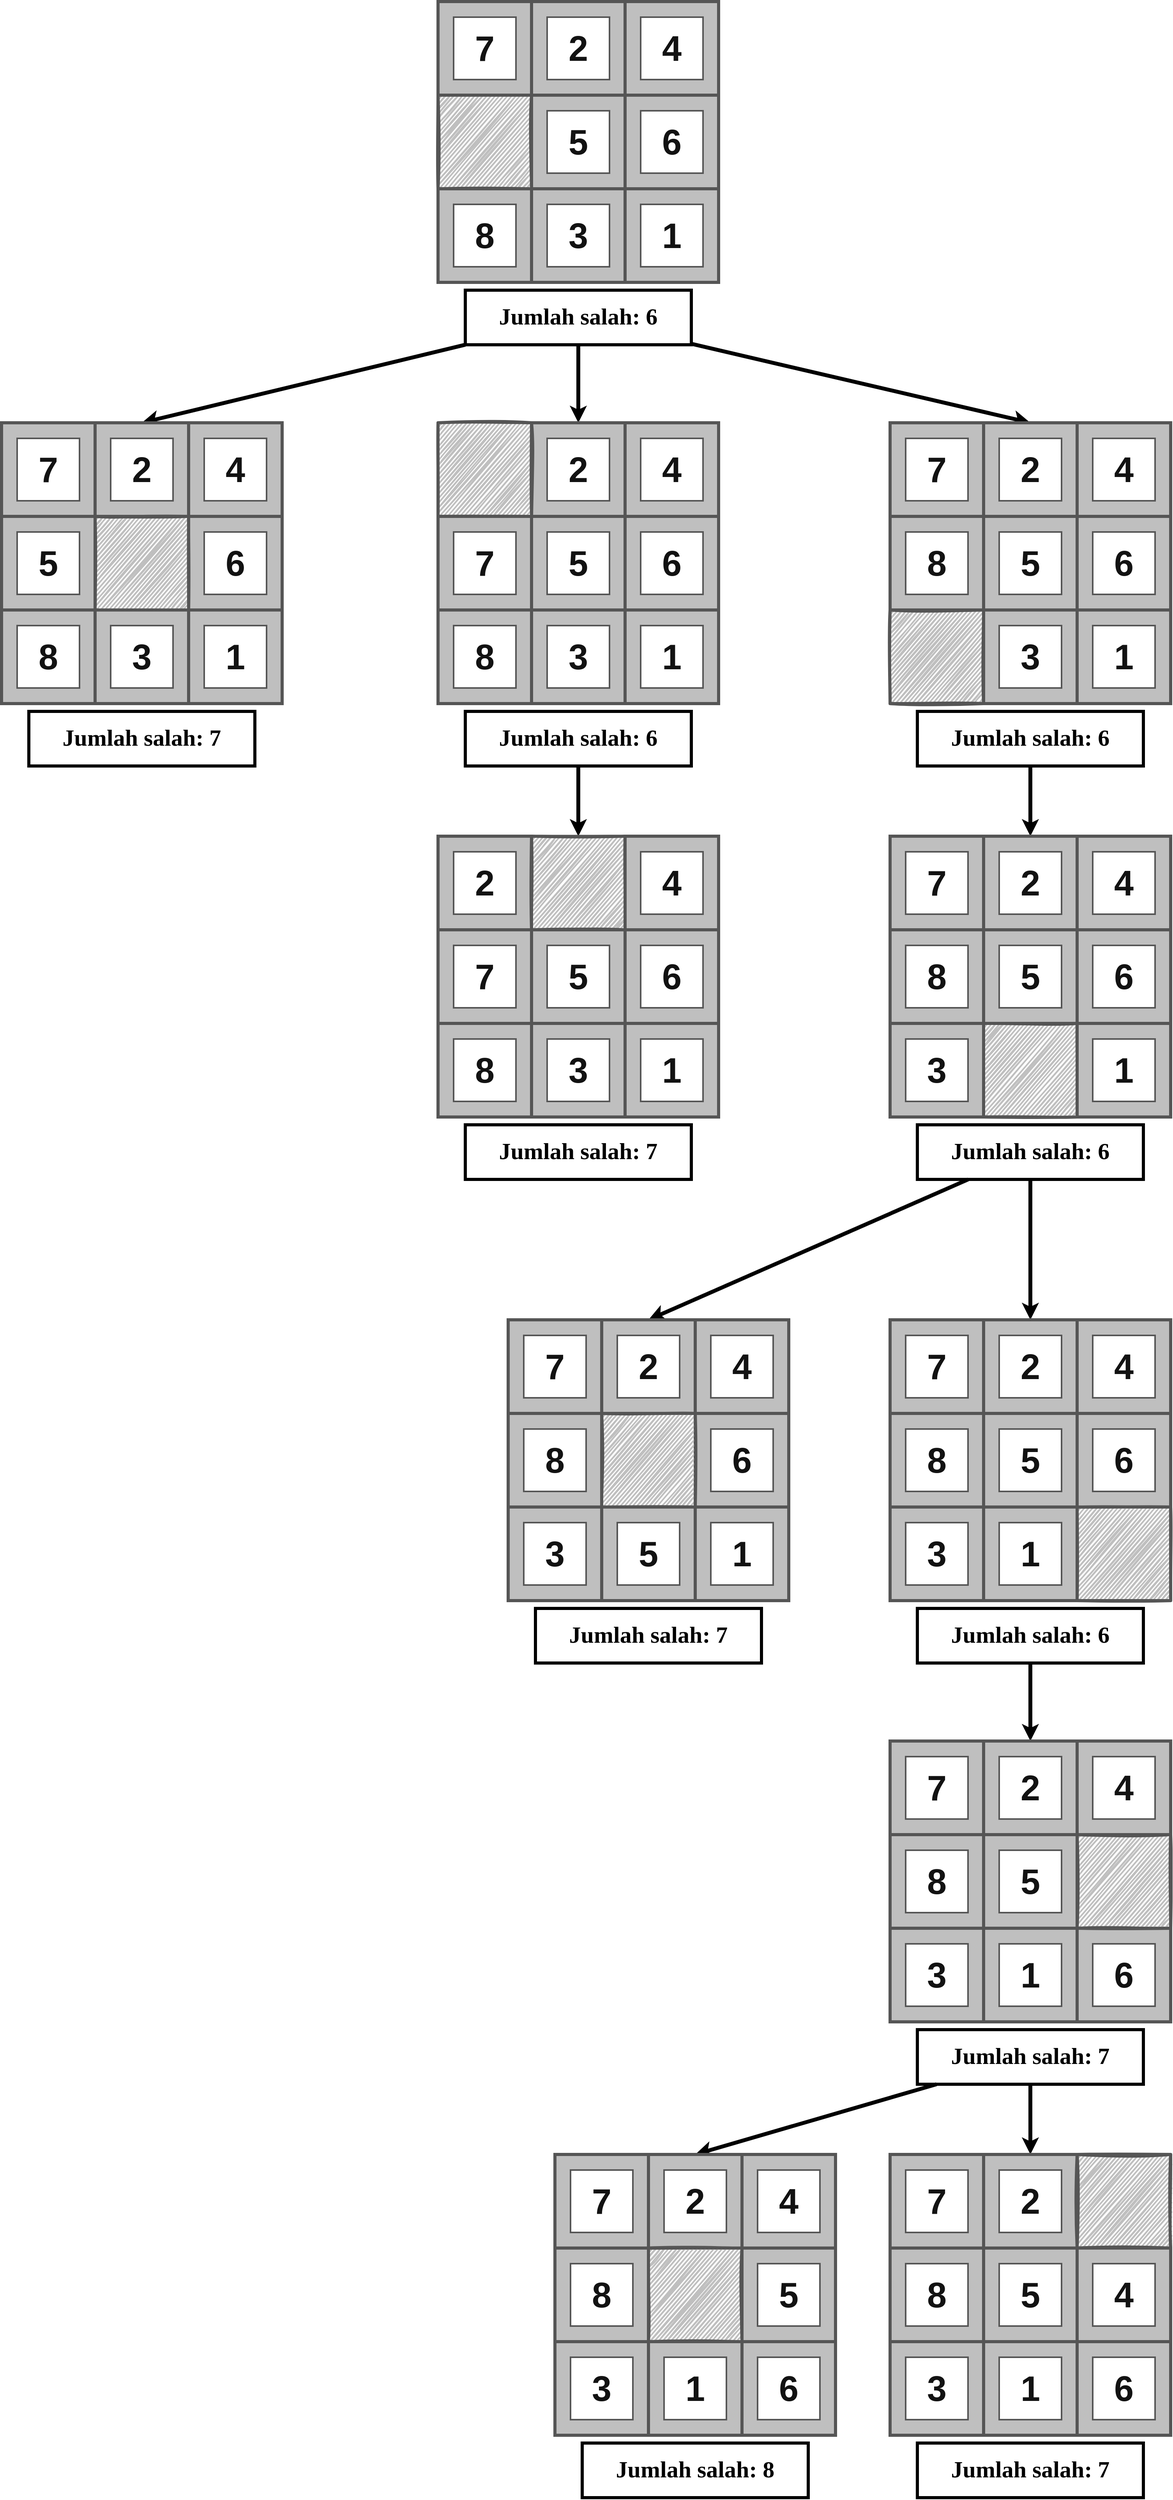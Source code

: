 <mxfile version="15.4.2" type="github">
  <diagram id="WNSmjP3oCzQmYEJojfqs" name="Page-1">
    <mxGraphModel dx="7985" dy="5554" grid="1" gridSize="10" guides="1" tooltips="1" connect="1" arrows="1" fold="1" page="1" pageScale="1" pageWidth="850" pageHeight="1100" math="0" shadow="0">
      <root>
        <mxCell id="0" />
        <mxCell id="1" parent="0" />
        <mxCell id="DVcqLCtm9Lryk0jwwa_W-7" value="" style="group" vertex="1" connectable="0" parent="1">
          <mxGeometry x="1600" y="-780" width="120" height="120" as="geometry" />
        </mxCell>
        <mxCell id="DVcqLCtm9Lryk0jwwa_W-8" value="" style="rounded=0;whiteSpace=wrap;html=1;hachureGap=4;pointerEvents=0;fillColor=#bfbfbf;strokeWidth=4;strokeColor=#555555;" vertex="1" parent="DVcqLCtm9Lryk0jwwa_W-7">
          <mxGeometry width="120" height="120" as="geometry" />
        </mxCell>
        <mxCell id="DVcqLCtm9Lryk0jwwa_W-9" value="&lt;b&gt;&lt;font style=&quot;font-size: 45px&quot;&gt;6&lt;/font&gt;&lt;/b&gt;" style="rounded=0;whiteSpace=wrap;html=1;hachureGap=4;pointerEvents=0;strokeWidth=2;perimeterSpacing=1;strokeColor=#555555;fontColor=#121212;" vertex="1" parent="DVcqLCtm9Lryk0jwwa_W-7">
          <mxGeometry x="20" y="20" width="80" height="80" as="geometry" />
        </mxCell>
        <mxCell id="DVcqLCtm9Lryk0jwwa_W-16" value="" style="group;fillColor=#F5D0D0;strokeColor=#666666;fontColor=#333333;shadow=0;sketch=1;" vertex="1" connectable="0" parent="1">
          <mxGeometry x="1480" y="-900" width="120" height="120" as="geometry" />
        </mxCell>
        <mxCell id="DVcqLCtm9Lryk0jwwa_W-17" value="" style="group" vertex="1" connectable="0" parent="DVcqLCtm9Lryk0jwwa_W-16">
          <mxGeometry width="120" height="120" as="geometry" />
        </mxCell>
        <mxCell id="DVcqLCtm9Lryk0jwwa_W-18" value="" style="rounded=0;whiteSpace=wrap;html=1;hachureGap=4;pointerEvents=0;fillColor=#bfbfbf;strokeWidth=4;strokeColor=#555555;sketch=0;" vertex="1" parent="DVcqLCtm9Lryk0jwwa_W-17">
          <mxGeometry width="120" height="120" as="geometry" />
        </mxCell>
        <mxCell id="DVcqLCtm9Lryk0jwwa_W-19" value="&lt;b&gt;&lt;font style=&quot;font-size: 45px&quot;&gt;2&lt;/font&gt;&lt;/b&gt;" style="rounded=0;whiteSpace=wrap;html=1;hachureGap=4;pointerEvents=0;strokeWidth=2;perimeterSpacing=1;strokeColor=#555555;fontColor=#121212;sketch=0;shadow=0;" vertex="1" parent="DVcqLCtm9Lryk0jwwa_W-17">
          <mxGeometry x="20" y="20" width="80" height="80" as="geometry" />
        </mxCell>
        <mxCell id="DVcqLCtm9Lryk0jwwa_W-294" style="edgeStyle=none;rounded=0;orthogonalLoop=1;jettySize=auto;html=1;entryX=0.5;entryY=0;entryDx=0;entryDy=0;fontFamily=Comic Sans MS;fontSize=30;strokeWidth=5;" edge="1" parent="1" source="DVcqLCtm9Lryk0jwwa_W-28" target="DVcqLCtm9Lryk0jwwa_W-133">
          <mxGeometry relative="1" as="geometry" />
        </mxCell>
        <mxCell id="DVcqLCtm9Lryk0jwwa_W-295" style="edgeStyle=none;rounded=0;orthogonalLoop=1;jettySize=auto;html=1;entryX=0.5;entryY=0;entryDx=0;entryDy=0;fontFamily=Comic Sans MS;fontSize=30;strokeWidth=5;" edge="1" parent="1" source="DVcqLCtm9Lryk0jwwa_W-28" target="DVcqLCtm9Lryk0jwwa_W-160">
          <mxGeometry relative="1" as="geometry" />
        </mxCell>
        <mxCell id="DVcqLCtm9Lryk0jwwa_W-296" style="edgeStyle=none;rounded=0;orthogonalLoop=1;jettySize=auto;html=1;entryX=0.5;entryY=0;entryDx=0;entryDy=0;fontFamily=Comic Sans MS;fontSize=30;strokeWidth=5;" edge="1" parent="1" source="DVcqLCtm9Lryk0jwwa_W-28" target="DVcqLCtm9Lryk0jwwa_W-52">
          <mxGeometry relative="1" as="geometry" />
        </mxCell>
        <mxCell id="DVcqLCtm9Lryk0jwwa_W-28" value="Jumlah salah: 6" style="text;strokeColor=default;fillColor=none;align=center;verticalAlign=middle;spacingLeft=10;spacingRight=10;overflow=hidden;points=[[0,0.5],[1,0.5]];portConstraint=eastwest;rotatable=0;fontStyle=1;fontSize=30;fontFamily=Comic Sans MS;spacingBottom=10;strokeWidth=4;" vertex="1" parent="1">
          <mxGeometry x="1395" y="-530" width="290" height="70" as="geometry" />
        </mxCell>
        <mxCell id="DVcqLCtm9Lryk0jwwa_W-2" value="" style="rounded=0;whiteSpace=wrap;html=1;hachureGap=4;pointerEvents=0;fillColor=#bfbfbf;strokeWidth=4;strokeColor=#555555;sketch=1;" vertex="1" parent="1">
          <mxGeometry x="1360" y="-780" width="120" height="120" as="geometry" />
        </mxCell>
        <mxCell id="DVcqLCtm9Lryk0jwwa_W-29" value="" style="group" vertex="1" connectable="0" parent="1">
          <mxGeometry x="1600" y="-660" width="120" height="120" as="geometry" />
        </mxCell>
        <mxCell id="DVcqLCtm9Lryk0jwwa_W-30" value="" style="rounded=0;whiteSpace=wrap;html=1;hachureGap=4;pointerEvents=0;fillColor=#bfbfbf;strokeWidth=4;strokeColor=#555555;" vertex="1" parent="DVcqLCtm9Lryk0jwwa_W-29">
          <mxGeometry width="120" height="120" as="geometry" />
        </mxCell>
        <mxCell id="DVcqLCtm9Lryk0jwwa_W-31" value="&lt;b&gt;&lt;font style=&quot;font-size: 45px&quot;&gt;1&lt;/font&gt;&lt;/b&gt;" style="rounded=0;whiteSpace=wrap;html=1;hachureGap=4;pointerEvents=0;strokeWidth=2;perimeterSpacing=1;strokeColor=#555555;fontColor=#121212;" vertex="1" parent="DVcqLCtm9Lryk0jwwa_W-29">
          <mxGeometry x="20" y="20" width="80" height="80" as="geometry" />
        </mxCell>
        <mxCell id="DVcqLCtm9Lryk0jwwa_W-32" value="" style="group" vertex="1" connectable="0" parent="1">
          <mxGeometry x="1480" y="-660" width="120" height="120" as="geometry" />
        </mxCell>
        <mxCell id="DVcqLCtm9Lryk0jwwa_W-33" value="" style="rounded=0;whiteSpace=wrap;html=1;hachureGap=4;pointerEvents=0;fillColor=#bfbfbf;strokeWidth=4;strokeColor=#555555;" vertex="1" parent="DVcqLCtm9Lryk0jwwa_W-32">
          <mxGeometry width="120" height="120" as="geometry" />
        </mxCell>
        <mxCell id="DVcqLCtm9Lryk0jwwa_W-34" value="&lt;b&gt;&lt;font style=&quot;font-size: 45px&quot;&gt;3&lt;/font&gt;&lt;/b&gt;" style="rounded=0;whiteSpace=wrap;html=1;hachureGap=4;pointerEvents=0;strokeWidth=2;perimeterSpacing=1;strokeColor=#555555;fontColor=#121212;" vertex="1" parent="DVcqLCtm9Lryk0jwwa_W-32">
          <mxGeometry x="20" y="20" width="80" height="80" as="geometry" />
        </mxCell>
        <mxCell id="DVcqLCtm9Lryk0jwwa_W-35" value="" style="group" vertex="1" connectable="0" parent="1">
          <mxGeometry x="1360" y="-660" width="120" height="120" as="geometry" />
        </mxCell>
        <mxCell id="DVcqLCtm9Lryk0jwwa_W-36" value="" style="rounded=0;whiteSpace=wrap;html=1;hachureGap=4;pointerEvents=0;fillColor=#bfbfbf;strokeWidth=4;strokeColor=#555555;" vertex="1" parent="DVcqLCtm9Lryk0jwwa_W-35">
          <mxGeometry width="120" height="120" as="geometry" />
        </mxCell>
        <mxCell id="DVcqLCtm9Lryk0jwwa_W-37" value="&lt;b&gt;&lt;font style=&quot;font-size: 45px&quot;&gt;8&lt;/font&gt;&lt;/b&gt;" style="rounded=0;whiteSpace=wrap;html=1;hachureGap=4;pointerEvents=0;strokeWidth=2;perimeterSpacing=1;strokeColor=#555555;fontColor=#121212;" vertex="1" parent="DVcqLCtm9Lryk0jwwa_W-35">
          <mxGeometry x="20" y="20" width="80" height="80" as="geometry" />
        </mxCell>
        <mxCell id="DVcqLCtm9Lryk0jwwa_W-38" value="" style="group" vertex="1" connectable="0" parent="1">
          <mxGeometry x="1480" y="-780" width="120" height="120" as="geometry" />
        </mxCell>
        <mxCell id="DVcqLCtm9Lryk0jwwa_W-39" value="" style="rounded=0;whiteSpace=wrap;html=1;hachureGap=4;pointerEvents=0;fillColor=#bfbfbf;strokeWidth=4;strokeColor=#555555;" vertex="1" parent="DVcqLCtm9Lryk0jwwa_W-38">
          <mxGeometry width="120" height="120" as="geometry" />
        </mxCell>
        <mxCell id="DVcqLCtm9Lryk0jwwa_W-40" value="&lt;b&gt;&lt;font style=&quot;font-size: 45px&quot;&gt;5&lt;/font&gt;&lt;/b&gt;" style="rounded=0;whiteSpace=wrap;html=1;hachureGap=4;pointerEvents=0;strokeWidth=2;perimeterSpacing=1;strokeColor=#555555;fontColor=#121212;" vertex="1" parent="DVcqLCtm9Lryk0jwwa_W-38">
          <mxGeometry x="20" y="20" width="80" height="80" as="geometry" />
        </mxCell>
        <mxCell id="DVcqLCtm9Lryk0jwwa_W-41" value="" style="group" vertex="1" connectable="0" parent="1">
          <mxGeometry x="1360" y="-900" width="120" height="120" as="geometry" />
        </mxCell>
        <mxCell id="DVcqLCtm9Lryk0jwwa_W-42" value="" style="rounded=0;whiteSpace=wrap;html=1;hachureGap=4;pointerEvents=0;fillColor=#bfbfbf;strokeWidth=4;strokeColor=#555555;" vertex="1" parent="DVcqLCtm9Lryk0jwwa_W-41">
          <mxGeometry width="120" height="120" as="geometry" />
        </mxCell>
        <mxCell id="DVcqLCtm9Lryk0jwwa_W-43" value="&lt;b&gt;&lt;font style=&quot;font-size: 45px&quot;&gt;7&lt;/font&gt;&lt;/b&gt;" style="rounded=0;whiteSpace=wrap;html=1;hachureGap=4;pointerEvents=0;strokeWidth=2;perimeterSpacing=1;strokeColor=#555555;fontColor=#121212;" vertex="1" parent="DVcqLCtm9Lryk0jwwa_W-41">
          <mxGeometry x="20" y="20" width="80" height="80" as="geometry" />
        </mxCell>
        <mxCell id="DVcqLCtm9Lryk0jwwa_W-44" value="" style="group" vertex="1" connectable="0" parent="1">
          <mxGeometry x="1600" y="-900" width="120" height="120" as="geometry" />
        </mxCell>
        <mxCell id="DVcqLCtm9Lryk0jwwa_W-45" value="" style="rounded=0;whiteSpace=wrap;html=1;hachureGap=4;pointerEvents=0;fillColor=#bfbfbf;strokeWidth=4;strokeColor=#555555;" vertex="1" parent="DVcqLCtm9Lryk0jwwa_W-44">
          <mxGeometry width="120" height="120" as="geometry" />
        </mxCell>
        <mxCell id="DVcqLCtm9Lryk0jwwa_W-46" value="&lt;b&gt;&lt;font style=&quot;font-size: 45px&quot;&gt;4&lt;/font&gt;&lt;/b&gt;" style="rounded=0;whiteSpace=wrap;html=1;hachureGap=4;pointerEvents=0;strokeWidth=2;perimeterSpacing=1;strokeColor=#555555;fontColor=#121212;" vertex="1" parent="DVcqLCtm9Lryk0jwwa_W-44">
          <mxGeometry x="20" y="20" width="80" height="80" as="geometry" />
        </mxCell>
        <mxCell id="DVcqLCtm9Lryk0jwwa_W-47" value="" style="group" vertex="1" connectable="0" parent="1">
          <mxGeometry x="1040" y="-240" width="120" height="120" as="geometry" />
        </mxCell>
        <mxCell id="DVcqLCtm9Lryk0jwwa_W-48" value="" style="rounded=0;whiteSpace=wrap;html=1;hachureGap=4;pointerEvents=0;fillColor=#bfbfbf;strokeWidth=4;strokeColor=#555555;" vertex="1" parent="DVcqLCtm9Lryk0jwwa_W-47">
          <mxGeometry width="120" height="120" as="geometry" />
        </mxCell>
        <mxCell id="DVcqLCtm9Lryk0jwwa_W-49" value="&lt;b&gt;&lt;font style=&quot;font-size: 45px&quot;&gt;6&lt;/font&gt;&lt;/b&gt;" style="rounded=0;whiteSpace=wrap;html=1;hachureGap=4;pointerEvents=0;strokeWidth=2;perimeterSpacing=1;strokeColor=#555555;fontColor=#121212;" vertex="1" parent="DVcqLCtm9Lryk0jwwa_W-47">
          <mxGeometry x="20" y="20" width="80" height="80" as="geometry" />
        </mxCell>
        <mxCell id="DVcqLCtm9Lryk0jwwa_W-50" value="" style="group;fillColor=#F5D0D0;strokeColor=#666666;fontColor=#333333;shadow=0;sketch=1;" vertex="1" connectable="0" parent="1">
          <mxGeometry x="920" y="-360" width="120" height="120" as="geometry" />
        </mxCell>
        <mxCell id="DVcqLCtm9Lryk0jwwa_W-51" value="" style="group" vertex="1" connectable="0" parent="DVcqLCtm9Lryk0jwwa_W-50">
          <mxGeometry width="120" height="120" as="geometry" />
        </mxCell>
        <mxCell id="DVcqLCtm9Lryk0jwwa_W-52" value="" style="rounded=0;whiteSpace=wrap;html=1;hachureGap=4;pointerEvents=0;fillColor=#bfbfbf;strokeWidth=4;strokeColor=#555555;sketch=0;" vertex="1" parent="DVcqLCtm9Lryk0jwwa_W-51">
          <mxGeometry width="120" height="120" as="geometry" />
        </mxCell>
        <mxCell id="DVcqLCtm9Lryk0jwwa_W-53" value="&lt;b&gt;&lt;font style=&quot;font-size: 45px&quot;&gt;2&lt;/font&gt;&lt;/b&gt;" style="rounded=0;whiteSpace=wrap;html=1;hachureGap=4;pointerEvents=0;strokeWidth=2;perimeterSpacing=1;strokeColor=#555555;fontColor=#121212;sketch=0;shadow=0;" vertex="1" parent="DVcqLCtm9Lryk0jwwa_W-51">
          <mxGeometry x="20" y="20" width="80" height="80" as="geometry" />
        </mxCell>
        <mxCell id="DVcqLCtm9Lryk0jwwa_W-54" value="Jumlah salah: 7" style="text;strokeColor=default;fillColor=none;align=center;verticalAlign=middle;spacingLeft=10;spacingRight=10;overflow=hidden;points=[[0,0.5],[1,0.5]];portConstraint=eastwest;rotatable=0;fontStyle=1;fontSize=30;fontFamily=Comic Sans MS;spacingBottom=10;strokeWidth=4;" vertex="1" parent="1">
          <mxGeometry x="835" y="10" width="290" height="70" as="geometry" />
        </mxCell>
        <mxCell id="DVcqLCtm9Lryk0jwwa_W-55" value="" style="rounded=0;whiteSpace=wrap;html=1;hachureGap=4;pointerEvents=0;fillColor=#bfbfbf;strokeWidth=4;strokeColor=#555555;sketch=1;" vertex="1" parent="1">
          <mxGeometry x="920" y="-240" width="120" height="120" as="geometry" />
        </mxCell>
        <mxCell id="DVcqLCtm9Lryk0jwwa_W-56" value="" style="group" vertex="1" connectable="0" parent="1">
          <mxGeometry x="1040" y="-120" width="120" height="120" as="geometry" />
        </mxCell>
        <mxCell id="DVcqLCtm9Lryk0jwwa_W-57" value="" style="rounded=0;whiteSpace=wrap;html=1;hachureGap=4;pointerEvents=0;fillColor=#bfbfbf;strokeWidth=4;strokeColor=#555555;" vertex="1" parent="DVcqLCtm9Lryk0jwwa_W-56">
          <mxGeometry width="120" height="120" as="geometry" />
        </mxCell>
        <mxCell id="DVcqLCtm9Lryk0jwwa_W-58" value="&lt;b&gt;&lt;font style=&quot;font-size: 45px&quot;&gt;1&lt;/font&gt;&lt;/b&gt;" style="rounded=0;whiteSpace=wrap;html=1;hachureGap=4;pointerEvents=0;strokeWidth=2;perimeterSpacing=1;strokeColor=#555555;fontColor=#121212;" vertex="1" parent="DVcqLCtm9Lryk0jwwa_W-56">
          <mxGeometry x="20" y="20" width="80" height="80" as="geometry" />
        </mxCell>
        <mxCell id="DVcqLCtm9Lryk0jwwa_W-59" value="" style="group" vertex="1" connectable="0" parent="1">
          <mxGeometry x="920" y="-120" width="120" height="120" as="geometry" />
        </mxCell>
        <mxCell id="DVcqLCtm9Lryk0jwwa_W-60" value="" style="rounded=0;whiteSpace=wrap;html=1;hachureGap=4;pointerEvents=0;fillColor=#bfbfbf;strokeWidth=4;strokeColor=#555555;" vertex="1" parent="DVcqLCtm9Lryk0jwwa_W-59">
          <mxGeometry width="120" height="120" as="geometry" />
        </mxCell>
        <mxCell id="DVcqLCtm9Lryk0jwwa_W-61" value="&lt;b&gt;&lt;font style=&quot;font-size: 45px&quot;&gt;3&lt;/font&gt;&lt;/b&gt;" style="rounded=0;whiteSpace=wrap;html=1;hachureGap=4;pointerEvents=0;strokeWidth=2;perimeterSpacing=1;strokeColor=#555555;fontColor=#121212;" vertex="1" parent="DVcqLCtm9Lryk0jwwa_W-59">
          <mxGeometry x="20" y="20" width="80" height="80" as="geometry" />
        </mxCell>
        <mxCell id="DVcqLCtm9Lryk0jwwa_W-62" value="" style="group" vertex="1" connectable="0" parent="1">
          <mxGeometry x="800" y="-120" width="120" height="120" as="geometry" />
        </mxCell>
        <mxCell id="DVcqLCtm9Lryk0jwwa_W-63" value="" style="rounded=0;whiteSpace=wrap;html=1;hachureGap=4;pointerEvents=0;fillColor=#bfbfbf;strokeWidth=4;strokeColor=#555555;" vertex="1" parent="DVcqLCtm9Lryk0jwwa_W-62">
          <mxGeometry width="120" height="120" as="geometry" />
        </mxCell>
        <mxCell id="DVcqLCtm9Lryk0jwwa_W-64" value="&lt;b&gt;&lt;font style=&quot;font-size: 45px&quot;&gt;8&lt;/font&gt;&lt;/b&gt;" style="rounded=0;whiteSpace=wrap;html=1;hachureGap=4;pointerEvents=0;strokeWidth=2;perimeterSpacing=1;strokeColor=#555555;fontColor=#121212;" vertex="1" parent="DVcqLCtm9Lryk0jwwa_W-62">
          <mxGeometry x="20" y="20" width="80" height="80" as="geometry" />
        </mxCell>
        <mxCell id="DVcqLCtm9Lryk0jwwa_W-65" value="" style="group" vertex="1" connectable="0" parent="1">
          <mxGeometry x="800" y="-240" width="120" height="120" as="geometry" />
        </mxCell>
        <mxCell id="DVcqLCtm9Lryk0jwwa_W-66" value="" style="rounded=0;whiteSpace=wrap;html=1;hachureGap=4;pointerEvents=0;fillColor=#bfbfbf;strokeWidth=4;strokeColor=#555555;" vertex="1" parent="DVcqLCtm9Lryk0jwwa_W-65">
          <mxGeometry width="120" height="120" as="geometry" />
        </mxCell>
        <mxCell id="DVcqLCtm9Lryk0jwwa_W-67" value="&lt;b&gt;&lt;font style=&quot;font-size: 45px&quot;&gt;5&lt;/font&gt;&lt;/b&gt;" style="rounded=0;whiteSpace=wrap;html=1;hachureGap=4;pointerEvents=0;strokeWidth=2;perimeterSpacing=1;strokeColor=#555555;fontColor=#121212;" vertex="1" parent="DVcqLCtm9Lryk0jwwa_W-65">
          <mxGeometry x="20" y="20" width="80" height="80" as="geometry" />
        </mxCell>
        <mxCell id="DVcqLCtm9Lryk0jwwa_W-68" value="" style="group" vertex="1" connectable="0" parent="1">
          <mxGeometry x="800" y="-360" width="120" height="120" as="geometry" />
        </mxCell>
        <mxCell id="DVcqLCtm9Lryk0jwwa_W-69" value="" style="rounded=0;whiteSpace=wrap;html=1;hachureGap=4;pointerEvents=0;fillColor=#bfbfbf;strokeWidth=4;strokeColor=#555555;" vertex="1" parent="DVcqLCtm9Lryk0jwwa_W-68">
          <mxGeometry width="120" height="120" as="geometry" />
        </mxCell>
        <mxCell id="DVcqLCtm9Lryk0jwwa_W-70" value="&lt;b&gt;&lt;font style=&quot;font-size: 45px&quot;&gt;7&lt;/font&gt;&lt;/b&gt;" style="rounded=0;whiteSpace=wrap;html=1;hachureGap=4;pointerEvents=0;strokeWidth=2;perimeterSpacing=1;strokeColor=#555555;fontColor=#121212;" vertex="1" parent="DVcqLCtm9Lryk0jwwa_W-68">
          <mxGeometry x="20" y="20" width="80" height="80" as="geometry" />
        </mxCell>
        <mxCell id="DVcqLCtm9Lryk0jwwa_W-71" value="" style="group" vertex="1" connectable="0" parent="1">
          <mxGeometry x="1040" y="-360" width="120" height="120" as="geometry" />
        </mxCell>
        <mxCell id="DVcqLCtm9Lryk0jwwa_W-72" value="" style="rounded=0;whiteSpace=wrap;html=1;hachureGap=4;pointerEvents=0;fillColor=#bfbfbf;strokeWidth=4;strokeColor=#555555;" vertex="1" parent="DVcqLCtm9Lryk0jwwa_W-71">
          <mxGeometry width="120" height="120" as="geometry" />
        </mxCell>
        <mxCell id="DVcqLCtm9Lryk0jwwa_W-73" value="&lt;b&gt;&lt;font style=&quot;font-size: 45px&quot;&gt;4&lt;/font&gt;&lt;/b&gt;" style="rounded=0;whiteSpace=wrap;html=1;hachureGap=4;pointerEvents=0;strokeWidth=2;perimeterSpacing=1;strokeColor=#555555;fontColor=#121212;" vertex="1" parent="DVcqLCtm9Lryk0jwwa_W-71">
          <mxGeometry x="20" y="20" width="80" height="80" as="geometry" />
        </mxCell>
        <mxCell id="DVcqLCtm9Lryk0jwwa_W-128" value="" style="group" vertex="1" connectable="0" parent="1">
          <mxGeometry x="1600" y="-240" width="120" height="120" as="geometry" />
        </mxCell>
        <mxCell id="DVcqLCtm9Lryk0jwwa_W-129" value="" style="rounded=0;whiteSpace=wrap;html=1;hachureGap=4;pointerEvents=0;fillColor=#bfbfbf;strokeWidth=4;strokeColor=#555555;" vertex="1" parent="DVcqLCtm9Lryk0jwwa_W-128">
          <mxGeometry width="120" height="120" as="geometry" />
        </mxCell>
        <mxCell id="DVcqLCtm9Lryk0jwwa_W-130" value="&lt;b&gt;&lt;font style=&quot;font-size: 45px&quot;&gt;6&lt;/font&gt;&lt;/b&gt;" style="rounded=0;whiteSpace=wrap;html=1;hachureGap=4;pointerEvents=0;strokeWidth=2;perimeterSpacing=1;strokeColor=#555555;fontColor=#121212;" vertex="1" parent="DVcqLCtm9Lryk0jwwa_W-128">
          <mxGeometry x="20" y="20" width="80" height="80" as="geometry" />
        </mxCell>
        <mxCell id="DVcqLCtm9Lryk0jwwa_W-131" value="" style="group;fillColor=#F5D0D0;strokeColor=#666666;fontColor=#333333;shadow=0;sketch=1;" vertex="1" connectable="0" parent="1">
          <mxGeometry x="1480" y="-360" width="120" height="120" as="geometry" />
        </mxCell>
        <mxCell id="DVcqLCtm9Lryk0jwwa_W-132" value="" style="group" vertex="1" connectable="0" parent="DVcqLCtm9Lryk0jwwa_W-131">
          <mxGeometry width="120" height="120" as="geometry" />
        </mxCell>
        <mxCell id="DVcqLCtm9Lryk0jwwa_W-133" value="" style="rounded=0;whiteSpace=wrap;html=1;hachureGap=4;pointerEvents=0;fillColor=#bfbfbf;strokeWidth=4;strokeColor=#555555;sketch=0;" vertex="1" parent="DVcqLCtm9Lryk0jwwa_W-132">
          <mxGeometry width="120" height="120" as="geometry" />
        </mxCell>
        <mxCell id="DVcqLCtm9Lryk0jwwa_W-134" value="&lt;b&gt;&lt;font style=&quot;font-size: 45px&quot;&gt;2&lt;/font&gt;&lt;/b&gt;" style="rounded=0;whiteSpace=wrap;html=1;hachureGap=4;pointerEvents=0;strokeWidth=2;perimeterSpacing=1;strokeColor=#555555;fontColor=#121212;sketch=0;shadow=0;" vertex="1" parent="DVcqLCtm9Lryk0jwwa_W-132">
          <mxGeometry x="20" y="20" width="80" height="80" as="geometry" />
        </mxCell>
        <mxCell id="DVcqLCtm9Lryk0jwwa_W-293" style="edgeStyle=none;rounded=0;orthogonalLoop=1;jettySize=auto;html=1;fontFamily=Comic Sans MS;fontSize=30;strokeWidth=5;" edge="1" parent="1" source="DVcqLCtm9Lryk0jwwa_W-135" target="DVcqLCtm9Lryk0jwwa_W-190">
          <mxGeometry relative="1" as="geometry" />
        </mxCell>
        <mxCell id="DVcqLCtm9Lryk0jwwa_W-135" value="Jumlah salah: 6" style="text;strokeColor=default;fillColor=none;align=center;verticalAlign=middle;spacingLeft=10;spacingRight=10;overflow=hidden;points=[[0,0.5],[1,0.5]];portConstraint=eastwest;rotatable=0;fontStyle=1;fontSize=30;fontFamily=Comic Sans MS;spacingBottom=10;strokeWidth=4;" vertex="1" parent="1">
          <mxGeometry x="1395" y="10" width="290" height="70" as="geometry" />
        </mxCell>
        <mxCell id="DVcqLCtm9Lryk0jwwa_W-136" value="" style="rounded=0;whiteSpace=wrap;html=1;hachureGap=4;pointerEvents=0;fillColor=#bfbfbf;strokeWidth=4;strokeColor=#555555;sketch=1;" vertex="1" parent="1">
          <mxGeometry x="1360" y="-360" width="120" height="120" as="geometry" />
        </mxCell>
        <mxCell id="DVcqLCtm9Lryk0jwwa_W-137" value="" style="group" vertex="1" connectable="0" parent="1">
          <mxGeometry x="1600" y="-120" width="120" height="120" as="geometry" />
        </mxCell>
        <mxCell id="DVcqLCtm9Lryk0jwwa_W-138" value="" style="rounded=0;whiteSpace=wrap;html=1;hachureGap=4;pointerEvents=0;fillColor=#bfbfbf;strokeWidth=4;strokeColor=#555555;" vertex="1" parent="DVcqLCtm9Lryk0jwwa_W-137">
          <mxGeometry width="120" height="120" as="geometry" />
        </mxCell>
        <mxCell id="DVcqLCtm9Lryk0jwwa_W-139" value="&lt;b&gt;&lt;font style=&quot;font-size: 45px&quot;&gt;1&lt;/font&gt;&lt;/b&gt;" style="rounded=0;whiteSpace=wrap;html=1;hachureGap=4;pointerEvents=0;strokeWidth=2;perimeterSpacing=1;strokeColor=#555555;fontColor=#121212;" vertex="1" parent="DVcqLCtm9Lryk0jwwa_W-137">
          <mxGeometry x="20" y="20" width="80" height="80" as="geometry" />
        </mxCell>
        <mxCell id="DVcqLCtm9Lryk0jwwa_W-140" value="" style="group" vertex="1" connectable="0" parent="1">
          <mxGeometry x="1480" y="-120" width="120" height="120" as="geometry" />
        </mxCell>
        <mxCell id="DVcqLCtm9Lryk0jwwa_W-141" value="" style="rounded=0;whiteSpace=wrap;html=1;hachureGap=4;pointerEvents=0;fillColor=#bfbfbf;strokeWidth=4;strokeColor=#555555;" vertex="1" parent="DVcqLCtm9Lryk0jwwa_W-140">
          <mxGeometry width="120" height="120" as="geometry" />
        </mxCell>
        <mxCell id="DVcqLCtm9Lryk0jwwa_W-142" value="&lt;b&gt;&lt;font style=&quot;font-size: 45px&quot;&gt;3&lt;/font&gt;&lt;/b&gt;" style="rounded=0;whiteSpace=wrap;html=1;hachureGap=4;pointerEvents=0;strokeWidth=2;perimeterSpacing=1;strokeColor=#555555;fontColor=#121212;" vertex="1" parent="DVcqLCtm9Lryk0jwwa_W-140">
          <mxGeometry x="20" y="20" width="80" height="80" as="geometry" />
        </mxCell>
        <mxCell id="DVcqLCtm9Lryk0jwwa_W-143" value="" style="group" vertex="1" connectable="0" parent="1">
          <mxGeometry x="1360" y="-120" width="120" height="120" as="geometry" />
        </mxCell>
        <mxCell id="DVcqLCtm9Lryk0jwwa_W-144" value="" style="rounded=0;whiteSpace=wrap;html=1;hachureGap=4;pointerEvents=0;fillColor=#bfbfbf;strokeWidth=4;strokeColor=#555555;" vertex="1" parent="DVcqLCtm9Lryk0jwwa_W-143">
          <mxGeometry width="120" height="120" as="geometry" />
        </mxCell>
        <mxCell id="DVcqLCtm9Lryk0jwwa_W-145" value="&lt;b&gt;&lt;font style=&quot;font-size: 45px&quot;&gt;8&lt;/font&gt;&lt;/b&gt;" style="rounded=0;whiteSpace=wrap;html=1;hachureGap=4;pointerEvents=0;strokeWidth=2;perimeterSpacing=1;strokeColor=#555555;fontColor=#121212;" vertex="1" parent="DVcqLCtm9Lryk0jwwa_W-143">
          <mxGeometry x="20" y="20" width="80" height="80" as="geometry" />
        </mxCell>
        <mxCell id="DVcqLCtm9Lryk0jwwa_W-146" value="" style="group" vertex="1" connectable="0" parent="1">
          <mxGeometry x="1480" y="-240" width="120" height="120" as="geometry" />
        </mxCell>
        <mxCell id="DVcqLCtm9Lryk0jwwa_W-147" value="" style="rounded=0;whiteSpace=wrap;html=1;hachureGap=4;pointerEvents=0;fillColor=#bfbfbf;strokeWidth=4;strokeColor=#555555;" vertex="1" parent="DVcqLCtm9Lryk0jwwa_W-146">
          <mxGeometry width="120" height="120" as="geometry" />
        </mxCell>
        <mxCell id="DVcqLCtm9Lryk0jwwa_W-148" value="&lt;b&gt;&lt;font style=&quot;font-size: 45px&quot;&gt;5&lt;/font&gt;&lt;/b&gt;" style="rounded=0;whiteSpace=wrap;html=1;hachureGap=4;pointerEvents=0;strokeWidth=2;perimeterSpacing=1;strokeColor=#555555;fontColor=#121212;" vertex="1" parent="DVcqLCtm9Lryk0jwwa_W-146">
          <mxGeometry x="20" y="20" width="80" height="80" as="geometry" />
        </mxCell>
        <mxCell id="DVcqLCtm9Lryk0jwwa_W-149" value="" style="group" vertex="1" connectable="0" parent="1">
          <mxGeometry x="1360" y="-240" width="120" height="120" as="geometry" />
        </mxCell>
        <mxCell id="DVcqLCtm9Lryk0jwwa_W-150" value="" style="rounded=0;whiteSpace=wrap;html=1;hachureGap=4;pointerEvents=0;fillColor=#bfbfbf;strokeWidth=4;strokeColor=#555555;" vertex="1" parent="DVcqLCtm9Lryk0jwwa_W-149">
          <mxGeometry width="120" height="120" as="geometry" />
        </mxCell>
        <mxCell id="DVcqLCtm9Lryk0jwwa_W-151" value="&lt;b&gt;&lt;font style=&quot;font-size: 45px&quot;&gt;7&lt;/font&gt;&lt;/b&gt;" style="rounded=0;whiteSpace=wrap;html=1;hachureGap=4;pointerEvents=0;strokeWidth=2;perimeterSpacing=1;strokeColor=#555555;fontColor=#121212;" vertex="1" parent="DVcqLCtm9Lryk0jwwa_W-149">
          <mxGeometry x="20" y="20" width="80" height="80" as="geometry" />
        </mxCell>
        <mxCell id="DVcqLCtm9Lryk0jwwa_W-152" value="" style="group" vertex="1" connectable="0" parent="1">
          <mxGeometry x="1600" y="-360" width="120" height="120" as="geometry" />
        </mxCell>
        <mxCell id="DVcqLCtm9Lryk0jwwa_W-153" value="" style="rounded=0;whiteSpace=wrap;html=1;hachureGap=4;pointerEvents=0;fillColor=#bfbfbf;strokeWidth=4;strokeColor=#555555;" vertex="1" parent="DVcqLCtm9Lryk0jwwa_W-152">
          <mxGeometry width="120" height="120" as="geometry" />
        </mxCell>
        <mxCell id="DVcqLCtm9Lryk0jwwa_W-154" value="&lt;b&gt;&lt;font style=&quot;font-size: 45px&quot;&gt;4&lt;/font&gt;&lt;/b&gt;" style="rounded=0;whiteSpace=wrap;html=1;hachureGap=4;pointerEvents=0;strokeWidth=2;perimeterSpacing=1;strokeColor=#555555;fontColor=#121212;" vertex="1" parent="DVcqLCtm9Lryk0jwwa_W-152">
          <mxGeometry x="20" y="20" width="80" height="80" as="geometry" />
        </mxCell>
        <mxCell id="DVcqLCtm9Lryk0jwwa_W-155" value="" style="group" vertex="1" connectable="0" parent="1">
          <mxGeometry x="2180" y="-240" width="120" height="120" as="geometry" />
        </mxCell>
        <mxCell id="DVcqLCtm9Lryk0jwwa_W-156" value="" style="rounded=0;whiteSpace=wrap;html=1;hachureGap=4;pointerEvents=0;fillColor=#bfbfbf;strokeWidth=4;strokeColor=#555555;" vertex="1" parent="DVcqLCtm9Lryk0jwwa_W-155">
          <mxGeometry width="120" height="120" as="geometry" />
        </mxCell>
        <mxCell id="DVcqLCtm9Lryk0jwwa_W-157" value="&lt;b&gt;&lt;font style=&quot;font-size: 45px&quot;&gt;6&lt;/font&gt;&lt;/b&gt;" style="rounded=0;whiteSpace=wrap;html=1;hachureGap=4;pointerEvents=0;strokeWidth=2;perimeterSpacing=1;strokeColor=#555555;fontColor=#121212;" vertex="1" parent="DVcqLCtm9Lryk0jwwa_W-155">
          <mxGeometry x="20" y="20" width="80" height="80" as="geometry" />
        </mxCell>
        <mxCell id="DVcqLCtm9Lryk0jwwa_W-158" value="" style="group;fillColor=#F5D0D0;strokeColor=#666666;fontColor=#333333;shadow=0;sketch=1;" vertex="1" connectable="0" parent="1">
          <mxGeometry x="2060" y="-360" width="120" height="120" as="geometry" />
        </mxCell>
        <mxCell id="DVcqLCtm9Lryk0jwwa_W-159" value="" style="group" vertex="1" connectable="0" parent="DVcqLCtm9Lryk0jwwa_W-158">
          <mxGeometry width="120" height="120" as="geometry" />
        </mxCell>
        <mxCell id="DVcqLCtm9Lryk0jwwa_W-160" value="" style="rounded=0;whiteSpace=wrap;html=1;hachureGap=4;pointerEvents=0;fillColor=#bfbfbf;strokeWidth=4;strokeColor=#555555;sketch=0;" vertex="1" parent="DVcqLCtm9Lryk0jwwa_W-159">
          <mxGeometry width="120" height="120" as="geometry" />
        </mxCell>
        <mxCell id="DVcqLCtm9Lryk0jwwa_W-161" value="&lt;b&gt;&lt;font style=&quot;font-size: 45px&quot;&gt;2&lt;/font&gt;&lt;/b&gt;" style="rounded=0;whiteSpace=wrap;html=1;hachureGap=4;pointerEvents=0;strokeWidth=2;perimeterSpacing=1;strokeColor=#555555;fontColor=#121212;sketch=0;shadow=0;" vertex="1" parent="DVcqLCtm9Lryk0jwwa_W-159">
          <mxGeometry x="20" y="20" width="80" height="80" as="geometry" />
        </mxCell>
        <mxCell id="DVcqLCtm9Lryk0jwwa_W-292" style="edgeStyle=none;rounded=0;orthogonalLoop=1;jettySize=auto;html=1;entryX=0.5;entryY=0;entryDx=0;entryDy=0;fontFamily=Comic Sans MS;fontSize=30;strokeWidth=5;" edge="1" parent="1" source="DVcqLCtm9Lryk0jwwa_W-162" target="DVcqLCtm9Lryk0jwwa_W-214">
          <mxGeometry relative="1" as="geometry" />
        </mxCell>
        <mxCell id="DVcqLCtm9Lryk0jwwa_W-162" value="Jumlah salah: 6" style="text;strokeColor=default;fillColor=none;align=center;verticalAlign=middle;spacingLeft=10;spacingRight=10;overflow=hidden;points=[[0,0.5],[1,0.5]];portConstraint=eastwest;rotatable=0;fontStyle=1;fontSize=30;fontFamily=Comic Sans MS;spacingBottom=10;strokeWidth=4;" vertex="1" parent="1">
          <mxGeometry x="1975" y="10" width="290" height="70" as="geometry" />
        </mxCell>
        <mxCell id="DVcqLCtm9Lryk0jwwa_W-163" value="" style="rounded=0;whiteSpace=wrap;html=1;hachureGap=4;pointerEvents=0;fillColor=#bfbfbf;strokeWidth=4;strokeColor=#555555;sketch=1;" vertex="1" parent="1">
          <mxGeometry x="1940" y="-120" width="120" height="120" as="geometry" />
        </mxCell>
        <mxCell id="DVcqLCtm9Lryk0jwwa_W-164" value="" style="group" vertex="1" connectable="0" parent="1">
          <mxGeometry x="2180" y="-120" width="120" height="120" as="geometry" />
        </mxCell>
        <mxCell id="DVcqLCtm9Lryk0jwwa_W-165" value="" style="rounded=0;whiteSpace=wrap;html=1;hachureGap=4;pointerEvents=0;fillColor=#bfbfbf;strokeWidth=4;strokeColor=#555555;" vertex="1" parent="DVcqLCtm9Lryk0jwwa_W-164">
          <mxGeometry width="120" height="120" as="geometry" />
        </mxCell>
        <mxCell id="DVcqLCtm9Lryk0jwwa_W-166" value="&lt;b&gt;&lt;font style=&quot;font-size: 45px&quot;&gt;1&lt;/font&gt;&lt;/b&gt;" style="rounded=0;whiteSpace=wrap;html=1;hachureGap=4;pointerEvents=0;strokeWidth=2;perimeterSpacing=1;strokeColor=#555555;fontColor=#121212;" vertex="1" parent="DVcqLCtm9Lryk0jwwa_W-164">
          <mxGeometry x="20" y="20" width="80" height="80" as="geometry" />
        </mxCell>
        <mxCell id="DVcqLCtm9Lryk0jwwa_W-167" value="" style="group" vertex="1" connectable="0" parent="1">
          <mxGeometry x="2060" y="-120" width="120" height="120" as="geometry" />
        </mxCell>
        <mxCell id="DVcqLCtm9Lryk0jwwa_W-168" value="" style="rounded=0;whiteSpace=wrap;html=1;hachureGap=4;pointerEvents=0;fillColor=#bfbfbf;strokeWidth=4;strokeColor=#555555;" vertex="1" parent="DVcqLCtm9Lryk0jwwa_W-167">
          <mxGeometry width="120" height="120" as="geometry" />
        </mxCell>
        <mxCell id="DVcqLCtm9Lryk0jwwa_W-169" value="&lt;b&gt;&lt;font style=&quot;font-size: 45px&quot;&gt;3&lt;/font&gt;&lt;/b&gt;" style="rounded=0;whiteSpace=wrap;html=1;hachureGap=4;pointerEvents=0;strokeWidth=2;perimeterSpacing=1;strokeColor=#555555;fontColor=#121212;" vertex="1" parent="DVcqLCtm9Lryk0jwwa_W-167">
          <mxGeometry x="20" y="20" width="80" height="80" as="geometry" />
        </mxCell>
        <mxCell id="DVcqLCtm9Lryk0jwwa_W-170" value="" style="group" vertex="1" connectable="0" parent="1">
          <mxGeometry x="1940" y="-240" width="120" height="120" as="geometry" />
        </mxCell>
        <mxCell id="DVcqLCtm9Lryk0jwwa_W-171" value="" style="rounded=0;whiteSpace=wrap;html=1;hachureGap=4;pointerEvents=0;fillColor=#bfbfbf;strokeWidth=4;strokeColor=#555555;" vertex="1" parent="DVcqLCtm9Lryk0jwwa_W-170">
          <mxGeometry width="120" height="120" as="geometry" />
        </mxCell>
        <mxCell id="DVcqLCtm9Lryk0jwwa_W-172" value="&lt;b&gt;&lt;font style=&quot;font-size: 45px&quot;&gt;8&lt;/font&gt;&lt;/b&gt;" style="rounded=0;whiteSpace=wrap;html=1;hachureGap=4;pointerEvents=0;strokeWidth=2;perimeterSpacing=1;strokeColor=#555555;fontColor=#121212;" vertex="1" parent="DVcqLCtm9Lryk0jwwa_W-170">
          <mxGeometry x="20" y="20" width="80" height="80" as="geometry" />
        </mxCell>
        <mxCell id="DVcqLCtm9Lryk0jwwa_W-173" value="" style="group" vertex="1" connectable="0" parent="1">
          <mxGeometry x="2060" y="-240" width="120" height="120" as="geometry" />
        </mxCell>
        <mxCell id="DVcqLCtm9Lryk0jwwa_W-174" value="" style="rounded=0;whiteSpace=wrap;html=1;hachureGap=4;pointerEvents=0;fillColor=#bfbfbf;strokeWidth=4;strokeColor=#555555;" vertex="1" parent="DVcqLCtm9Lryk0jwwa_W-173">
          <mxGeometry width="120" height="120" as="geometry" />
        </mxCell>
        <mxCell id="DVcqLCtm9Lryk0jwwa_W-175" value="&lt;b&gt;&lt;font style=&quot;font-size: 45px&quot;&gt;5&lt;/font&gt;&lt;/b&gt;" style="rounded=0;whiteSpace=wrap;html=1;hachureGap=4;pointerEvents=0;strokeWidth=2;perimeterSpacing=1;strokeColor=#555555;fontColor=#121212;" vertex="1" parent="DVcqLCtm9Lryk0jwwa_W-173">
          <mxGeometry x="20" y="20" width="80" height="80" as="geometry" />
        </mxCell>
        <mxCell id="DVcqLCtm9Lryk0jwwa_W-176" value="" style="group" vertex="1" connectable="0" parent="1">
          <mxGeometry x="1940" y="-360" width="120" height="120" as="geometry" />
        </mxCell>
        <mxCell id="DVcqLCtm9Lryk0jwwa_W-177" value="" style="rounded=0;whiteSpace=wrap;html=1;hachureGap=4;pointerEvents=0;fillColor=#bfbfbf;strokeWidth=4;strokeColor=#555555;" vertex="1" parent="DVcqLCtm9Lryk0jwwa_W-176">
          <mxGeometry width="120" height="120" as="geometry" />
        </mxCell>
        <mxCell id="DVcqLCtm9Lryk0jwwa_W-178" value="&lt;b&gt;&lt;font style=&quot;font-size: 45px&quot;&gt;7&lt;/font&gt;&lt;/b&gt;" style="rounded=0;whiteSpace=wrap;html=1;hachureGap=4;pointerEvents=0;strokeWidth=2;perimeterSpacing=1;strokeColor=#555555;fontColor=#121212;" vertex="1" parent="DVcqLCtm9Lryk0jwwa_W-176">
          <mxGeometry x="20" y="20" width="80" height="80" as="geometry" />
        </mxCell>
        <mxCell id="DVcqLCtm9Lryk0jwwa_W-179" value="" style="group" vertex="1" connectable="0" parent="1">
          <mxGeometry x="2180" y="-360" width="120" height="120" as="geometry" />
        </mxCell>
        <mxCell id="DVcqLCtm9Lryk0jwwa_W-180" value="" style="rounded=0;whiteSpace=wrap;html=1;hachureGap=4;pointerEvents=0;fillColor=#bfbfbf;strokeWidth=4;strokeColor=#555555;" vertex="1" parent="DVcqLCtm9Lryk0jwwa_W-179">
          <mxGeometry width="120" height="120" as="geometry" />
        </mxCell>
        <mxCell id="DVcqLCtm9Lryk0jwwa_W-181" value="&lt;b&gt;&lt;font style=&quot;font-size: 45px&quot;&gt;4&lt;/font&gt;&lt;/b&gt;" style="rounded=0;whiteSpace=wrap;html=1;hachureGap=4;pointerEvents=0;strokeWidth=2;perimeterSpacing=1;strokeColor=#555555;fontColor=#121212;" vertex="1" parent="DVcqLCtm9Lryk0jwwa_W-179">
          <mxGeometry x="20" y="20" width="80" height="80" as="geometry" />
        </mxCell>
        <mxCell id="DVcqLCtm9Lryk0jwwa_W-182" value="" style="group" vertex="1" connectable="0" parent="1">
          <mxGeometry x="1600" y="290" width="120" height="120" as="geometry" />
        </mxCell>
        <mxCell id="DVcqLCtm9Lryk0jwwa_W-183" value="" style="rounded=0;whiteSpace=wrap;html=1;hachureGap=4;pointerEvents=0;fillColor=#bfbfbf;strokeWidth=4;strokeColor=#555555;" vertex="1" parent="DVcqLCtm9Lryk0jwwa_W-182">
          <mxGeometry width="120" height="120" as="geometry" />
        </mxCell>
        <mxCell id="DVcqLCtm9Lryk0jwwa_W-184" value="&lt;b&gt;&lt;font style=&quot;font-size: 45px&quot;&gt;6&lt;/font&gt;&lt;/b&gt;" style="rounded=0;whiteSpace=wrap;html=1;hachureGap=4;pointerEvents=0;strokeWidth=2;perimeterSpacing=1;strokeColor=#555555;fontColor=#121212;" vertex="1" parent="DVcqLCtm9Lryk0jwwa_W-182">
          <mxGeometry x="20" y="20" width="80" height="80" as="geometry" />
        </mxCell>
        <mxCell id="DVcqLCtm9Lryk0jwwa_W-185" value="" style="group;fillColor=#F5D0D0;strokeColor=#666666;fontColor=#333333;shadow=0;sketch=1;" vertex="1" connectable="0" parent="1">
          <mxGeometry x="1360" y="170" width="120" height="120" as="geometry" />
        </mxCell>
        <mxCell id="DVcqLCtm9Lryk0jwwa_W-186" value="" style="group" vertex="1" connectable="0" parent="DVcqLCtm9Lryk0jwwa_W-185">
          <mxGeometry width="120" height="120" as="geometry" />
        </mxCell>
        <mxCell id="DVcqLCtm9Lryk0jwwa_W-187" value="" style="rounded=0;whiteSpace=wrap;html=1;hachureGap=4;pointerEvents=0;fillColor=#bfbfbf;strokeWidth=4;strokeColor=#555555;sketch=0;" vertex="1" parent="DVcqLCtm9Lryk0jwwa_W-186">
          <mxGeometry width="120" height="120" as="geometry" />
        </mxCell>
        <mxCell id="DVcqLCtm9Lryk0jwwa_W-188" value="&lt;b&gt;&lt;font style=&quot;font-size: 45px&quot;&gt;2&lt;/font&gt;&lt;/b&gt;" style="rounded=0;whiteSpace=wrap;html=1;hachureGap=4;pointerEvents=0;strokeWidth=2;perimeterSpacing=1;strokeColor=#555555;fontColor=#121212;sketch=0;shadow=0;" vertex="1" parent="DVcqLCtm9Lryk0jwwa_W-186">
          <mxGeometry x="20" y="20" width="80" height="80" as="geometry" />
        </mxCell>
        <mxCell id="DVcqLCtm9Lryk0jwwa_W-189" value="Jumlah salah: 7" style="text;strokeColor=default;fillColor=none;align=center;verticalAlign=middle;spacingLeft=10;spacingRight=10;overflow=hidden;points=[[0,0.5],[1,0.5]];portConstraint=eastwest;rotatable=0;fontStyle=1;fontSize=30;fontFamily=Comic Sans MS;spacingBottom=10;strokeWidth=4;" vertex="1" parent="1">
          <mxGeometry x="1395" y="540" width="290" height="70" as="geometry" />
        </mxCell>
        <mxCell id="DVcqLCtm9Lryk0jwwa_W-190" value="" style="rounded=0;whiteSpace=wrap;html=1;hachureGap=4;pointerEvents=0;fillColor=#bfbfbf;strokeWidth=4;strokeColor=#555555;sketch=1;" vertex="1" parent="1">
          <mxGeometry x="1480" y="170" width="120" height="120" as="geometry" />
        </mxCell>
        <mxCell id="DVcqLCtm9Lryk0jwwa_W-191" value="" style="group" vertex="1" connectable="0" parent="1">
          <mxGeometry x="1600" y="410" width="120" height="120" as="geometry" />
        </mxCell>
        <mxCell id="DVcqLCtm9Lryk0jwwa_W-192" value="" style="rounded=0;whiteSpace=wrap;html=1;hachureGap=4;pointerEvents=0;fillColor=#bfbfbf;strokeWidth=4;strokeColor=#555555;" vertex="1" parent="DVcqLCtm9Lryk0jwwa_W-191">
          <mxGeometry width="120" height="120" as="geometry" />
        </mxCell>
        <mxCell id="DVcqLCtm9Lryk0jwwa_W-193" value="&lt;b&gt;&lt;font style=&quot;font-size: 45px&quot;&gt;1&lt;/font&gt;&lt;/b&gt;" style="rounded=0;whiteSpace=wrap;html=1;hachureGap=4;pointerEvents=0;strokeWidth=2;perimeterSpacing=1;strokeColor=#555555;fontColor=#121212;" vertex="1" parent="DVcqLCtm9Lryk0jwwa_W-191">
          <mxGeometry x="20" y="20" width="80" height="80" as="geometry" />
        </mxCell>
        <mxCell id="DVcqLCtm9Lryk0jwwa_W-194" value="" style="group" vertex="1" connectable="0" parent="1">
          <mxGeometry x="1480" y="410" width="120" height="120" as="geometry" />
        </mxCell>
        <mxCell id="DVcqLCtm9Lryk0jwwa_W-195" value="" style="rounded=0;whiteSpace=wrap;html=1;hachureGap=4;pointerEvents=0;fillColor=#bfbfbf;strokeWidth=4;strokeColor=#555555;" vertex="1" parent="DVcqLCtm9Lryk0jwwa_W-194">
          <mxGeometry width="120" height="120" as="geometry" />
        </mxCell>
        <mxCell id="DVcqLCtm9Lryk0jwwa_W-196" value="&lt;b&gt;&lt;font style=&quot;font-size: 45px&quot;&gt;3&lt;/font&gt;&lt;/b&gt;" style="rounded=0;whiteSpace=wrap;html=1;hachureGap=4;pointerEvents=0;strokeWidth=2;perimeterSpacing=1;strokeColor=#555555;fontColor=#121212;" vertex="1" parent="DVcqLCtm9Lryk0jwwa_W-194">
          <mxGeometry x="20" y="20" width="80" height="80" as="geometry" />
        </mxCell>
        <mxCell id="DVcqLCtm9Lryk0jwwa_W-197" value="" style="group" vertex="1" connectable="0" parent="1">
          <mxGeometry x="1360" y="410" width="120" height="120" as="geometry" />
        </mxCell>
        <mxCell id="DVcqLCtm9Lryk0jwwa_W-198" value="" style="rounded=0;whiteSpace=wrap;html=1;hachureGap=4;pointerEvents=0;fillColor=#bfbfbf;strokeWidth=4;strokeColor=#555555;" vertex="1" parent="DVcqLCtm9Lryk0jwwa_W-197">
          <mxGeometry width="120" height="120" as="geometry" />
        </mxCell>
        <mxCell id="DVcqLCtm9Lryk0jwwa_W-199" value="&lt;b&gt;&lt;font style=&quot;font-size: 45px&quot;&gt;8&lt;/font&gt;&lt;/b&gt;" style="rounded=0;whiteSpace=wrap;html=1;hachureGap=4;pointerEvents=0;strokeWidth=2;perimeterSpacing=1;strokeColor=#555555;fontColor=#121212;" vertex="1" parent="DVcqLCtm9Lryk0jwwa_W-197">
          <mxGeometry x="20" y="20" width="80" height="80" as="geometry" />
        </mxCell>
        <mxCell id="DVcqLCtm9Lryk0jwwa_W-200" value="" style="group" vertex="1" connectable="0" parent="1">
          <mxGeometry x="1480" y="290" width="120" height="120" as="geometry" />
        </mxCell>
        <mxCell id="DVcqLCtm9Lryk0jwwa_W-201" value="" style="rounded=0;whiteSpace=wrap;html=1;hachureGap=4;pointerEvents=0;fillColor=#bfbfbf;strokeWidth=4;strokeColor=#555555;" vertex="1" parent="DVcqLCtm9Lryk0jwwa_W-200">
          <mxGeometry width="120" height="120" as="geometry" />
        </mxCell>
        <mxCell id="DVcqLCtm9Lryk0jwwa_W-202" value="&lt;b&gt;&lt;font style=&quot;font-size: 45px&quot;&gt;5&lt;/font&gt;&lt;/b&gt;" style="rounded=0;whiteSpace=wrap;html=1;hachureGap=4;pointerEvents=0;strokeWidth=2;perimeterSpacing=1;strokeColor=#555555;fontColor=#121212;" vertex="1" parent="DVcqLCtm9Lryk0jwwa_W-200">
          <mxGeometry x="20" y="20" width="80" height="80" as="geometry" />
        </mxCell>
        <mxCell id="DVcqLCtm9Lryk0jwwa_W-203" value="" style="group" vertex="1" connectable="0" parent="1">
          <mxGeometry x="1360" y="290" width="120" height="120" as="geometry" />
        </mxCell>
        <mxCell id="DVcqLCtm9Lryk0jwwa_W-204" value="" style="rounded=0;whiteSpace=wrap;html=1;hachureGap=4;pointerEvents=0;fillColor=#bfbfbf;strokeWidth=4;strokeColor=#555555;" vertex="1" parent="DVcqLCtm9Lryk0jwwa_W-203">
          <mxGeometry width="120" height="120" as="geometry" />
        </mxCell>
        <mxCell id="DVcqLCtm9Lryk0jwwa_W-205" value="&lt;b&gt;&lt;font style=&quot;font-size: 45px&quot;&gt;7&lt;/font&gt;&lt;/b&gt;" style="rounded=0;whiteSpace=wrap;html=1;hachureGap=4;pointerEvents=0;strokeWidth=2;perimeterSpacing=1;strokeColor=#555555;fontColor=#121212;" vertex="1" parent="DVcqLCtm9Lryk0jwwa_W-203">
          <mxGeometry x="20" y="20" width="80" height="80" as="geometry" />
        </mxCell>
        <mxCell id="DVcqLCtm9Lryk0jwwa_W-206" value="" style="group" vertex="1" connectable="0" parent="1">
          <mxGeometry x="1600" y="170" width="120" height="120" as="geometry" />
        </mxCell>
        <mxCell id="DVcqLCtm9Lryk0jwwa_W-207" value="" style="rounded=0;whiteSpace=wrap;html=1;hachureGap=4;pointerEvents=0;fillColor=#bfbfbf;strokeWidth=4;strokeColor=#555555;" vertex="1" parent="DVcqLCtm9Lryk0jwwa_W-206">
          <mxGeometry width="120" height="120" as="geometry" />
        </mxCell>
        <mxCell id="DVcqLCtm9Lryk0jwwa_W-208" value="&lt;b&gt;&lt;font style=&quot;font-size: 45px&quot;&gt;4&lt;/font&gt;&lt;/b&gt;" style="rounded=0;whiteSpace=wrap;html=1;hachureGap=4;pointerEvents=0;strokeWidth=2;perimeterSpacing=1;strokeColor=#555555;fontColor=#121212;" vertex="1" parent="DVcqLCtm9Lryk0jwwa_W-206">
          <mxGeometry x="20" y="20" width="80" height="80" as="geometry" />
        </mxCell>
        <mxCell id="DVcqLCtm9Lryk0jwwa_W-209" value="" style="group" vertex="1" connectable="0" parent="1">
          <mxGeometry x="2180" y="290" width="120" height="120" as="geometry" />
        </mxCell>
        <mxCell id="DVcqLCtm9Lryk0jwwa_W-210" value="" style="rounded=0;whiteSpace=wrap;html=1;hachureGap=4;pointerEvents=0;fillColor=#bfbfbf;strokeWidth=4;strokeColor=#555555;" vertex="1" parent="DVcqLCtm9Lryk0jwwa_W-209">
          <mxGeometry width="120" height="120" as="geometry" />
        </mxCell>
        <mxCell id="DVcqLCtm9Lryk0jwwa_W-211" value="&lt;b&gt;&lt;font style=&quot;font-size: 45px&quot;&gt;6&lt;/font&gt;&lt;/b&gt;" style="rounded=0;whiteSpace=wrap;html=1;hachureGap=4;pointerEvents=0;strokeWidth=2;perimeterSpacing=1;strokeColor=#555555;fontColor=#121212;" vertex="1" parent="DVcqLCtm9Lryk0jwwa_W-209">
          <mxGeometry x="20" y="20" width="80" height="80" as="geometry" />
        </mxCell>
        <mxCell id="DVcqLCtm9Lryk0jwwa_W-212" value="" style="group;fillColor=#F5D0D0;strokeColor=#666666;fontColor=#333333;shadow=0;sketch=1;" vertex="1" connectable="0" parent="1">
          <mxGeometry x="2060" y="170" width="120" height="120" as="geometry" />
        </mxCell>
        <mxCell id="DVcqLCtm9Lryk0jwwa_W-213" value="" style="group" vertex="1" connectable="0" parent="DVcqLCtm9Lryk0jwwa_W-212">
          <mxGeometry width="120" height="120" as="geometry" />
        </mxCell>
        <mxCell id="DVcqLCtm9Lryk0jwwa_W-214" value="" style="rounded=0;whiteSpace=wrap;html=1;hachureGap=4;pointerEvents=0;fillColor=#bfbfbf;strokeWidth=4;strokeColor=#555555;sketch=0;" vertex="1" parent="DVcqLCtm9Lryk0jwwa_W-213">
          <mxGeometry width="120" height="120" as="geometry" />
        </mxCell>
        <mxCell id="DVcqLCtm9Lryk0jwwa_W-215" value="&lt;b&gt;&lt;font style=&quot;font-size: 45px&quot;&gt;2&lt;/font&gt;&lt;/b&gt;" style="rounded=0;whiteSpace=wrap;html=1;hachureGap=4;pointerEvents=0;strokeWidth=2;perimeterSpacing=1;strokeColor=#555555;fontColor=#121212;sketch=0;shadow=0;" vertex="1" parent="DVcqLCtm9Lryk0jwwa_W-213">
          <mxGeometry x="20" y="20" width="80" height="80" as="geometry" />
        </mxCell>
        <mxCell id="DVcqLCtm9Lryk0jwwa_W-290" style="rounded=0;orthogonalLoop=1;jettySize=auto;html=1;entryX=0.5;entryY=0;entryDx=0;entryDy=0;fontFamily=Comic Sans MS;fontSize=30;strokeWidth=5;" edge="1" parent="1" source="DVcqLCtm9Lryk0jwwa_W-216" target="DVcqLCtm9Lryk0jwwa_W-241">
          <mxGeometry relative="1" as="geometry" />
        </mxCell>
        <mxCell id="DVcqLCtm9Lryk0jwwa_W-291" style="edgeStyle=none;rounded=0;orthogonalLoop=1;jettySize=auto;html=1;entryX=0.5;entryY=0;entryDx=0;entryDy=0;fontFamily=Comic Sans MS;fontSize=30;strokeWidth=5;" edge="1" parent="1" source="DVcqLCtm9Lryk0jwwa_W-216" target="DVcqLCtm9Lryk0jwwa_W-268">
          <mxGeometry relative="1" as="geometry" />
        </mxCell>
        <mxCell id="DVcqLCtm9Lryk0jwwa_W-216" value="Jumlah salah: 6" style="text;strokeColor=default;fillColor=none;align=center;verticalAlign=middle;spacingLeft=10;spacingRight=10;overflow=hidden;points=[[0,0.5],[1,0.5]];portConstraint=eastwest;rotatable=0;fontStyle=1;fontSize=30;fontFamily=Comic Sans MS;spacingBottom=10;strokeWidth=4;" vertex="1" parent="1">
          <mxGeometry x="1975" y="540" width="290" height="70" as="geometry" />
        </mxCell>
        <mxCell id="DVcqLCtm9Lryk0jwwa_W-217" value="" style="rounded=0;whiteSpace=wrap;html=1;hachureGap=4;pointerEvents=0;fillColor=#bfbfbf;strokeWidth=4;strokeColor=#555555;sketch=1;" vertex="1" parent="1">
          <mxGeometry x="2060" y="410" width="120" height="120" as="geometry" />
        </mxCell>
        <mxCell id="DVcqLCtm9Lryk0jwwa_W-218" value="" style="group" vertex="1" connectable="0" parent="1">
          <mxGeometry x="2180" y="410" width="120" height="120" as="geometry" />
        </mxCell>
        <mxCell id="DVcqLCtm9Lryk0jwwa_W-219" value="" style="rounded=0;whiteSpace=wrap;html=1;hachureGap=4;pointerEvents=0;fillColor=#bfbfbf;strokeWidth=4;strokeColor=#555555;" vertex="1" parent="DVcqLCtm9Lryk0jwwa_W-218">
          <mxGeometry width="120" height="120" as="geometry" />
        </mxCell>
        <mxCell id="DVcqLCtm9Lryk0jwwa_W-220" value="&lt;b&gt;&lt;font style=&quot;font-size: 45px&quot;&gt;1&lt;/font&gt;&lt;/b&gt;" style="rounded=0;whiteSpace=wrap;html=1;hachureGap=4;pointerEvents=0;strokeWidth=2;perimeterSpacing=1;strokeColor=#555555;fontColor=#121212;" vertex="1" parent="DVcqLCtm9Lryk0jwwa_W-218">
          <mxGeometry x="20" y="20" width="80" height="80" as="geometry" />
        </mxCell>
        <mxCell id="DVcqLCtm9Lryk0jwwa_W-221" value="" style="group" vertex="1" connectable="0" parent="1">
          <mxGeometry x="1940" y="410" width="120" height="120" as="geometry" />
        </mxCell>
        <mxCell id="DVcqLCtm9Lryk0jwwa_W-222" value="" style="rounded=0;whiteSpace=wrap;html=1;hachureGap=4;pointerEvents=0;fillColor=#bfbfbf;strokeWidth=4;strokeColor=#555555;" vertex="1" parent="DVcqLCtm9Lryk0jwwa_W-221">
          <mxGeometry width="120" height="120" as="geometry" />
        </mxCell>
        <mxCell id="DVcqLCtm9Lryk0jwwa_W-223" value="&lt;b&gt;&lt;font style=&quot;font-size: 45px&quot;&gt;3&lt;/font&gt;&lt;/b&gt;" style="rounded=0;whiteSpace=wrap;html=1;hachureGap=4;pointerEvents=0;strokeWidth=2;perimeterSpacing=1;strokeColor=#555555;fontColor=#121212;" vertex="1" parent="DVcqLCtm9Lryk0jwwa_W-221">
          <mxGeometry x="20" y="20" width="80" height="80" as="geometry" />
        </mxCell>
        <mxCell id="DVcqLCtm9Lryk0jwwa_W-224" value="" style="group" vertex="1" connectable="0" parent="1">
          <mxGeometry x="1940" y="290" width="120" height="120" as="geometry" />
        </mxCell>
        <mxCell id="DVcqLCtm9Lryk0jwwa_W-225" value="" style="rounded=0;whiteSpace=wrap;html=1;hachureGap=4;pointerEvents=0;fillColor=#bfbfbf;strokeWidth=4;strokeColor=#555555;" vertex="1" parent="DVcqLCtm9Lryk0jwwa_W-224">
          <mxGeometry width="120" height="120" as="geometry" />
        </mxCell>
        <mxCell id="DVcqLCtm9Lryk0jwwa_W-226" value="&lt;b&gt;&lt;font style=&quot;font-size: 45px&quot;&gt;8&lt;/font&gt;&lt;/b&gt;" style="rounded=0;whiteSpace=wrap;html=1;hachureGap=4;pointerEvents=0;strokeWidth=2;perimeterSpacing=1;strokeColor=#555555;fontColor=#121212;" vertex="1" parent="DVcqLCtm9Lryk0jwwa_W-224">
          <mxGeometry x="20" y="20" width="80" height="80" as="geometry" />
        </mxCell>
        <mxCell id="DVcqLCtm9Lryk0jwwa_W-227" value="" style="group" vertex="1" connectable="0" parent="1">
          <mxGeometry x="2060" y="290" width="120" height="120" as="geometry" />
        </mxCell>
        <mxCell id="DVcqLCtm9Lryk0jwwa_W-228" value="" style="rounded=0;whiteSpace=wrap;html=1;hachureGap=4;pointerEvents=0;fillColor=#bfbfbf;strokeWidth=4;strokeColor=#555555;" vertex="1" parent="DVcqLCtm9Lryk0jwwa_W-227">
          <mxGeometry width="120" height="120" as="geometry" />
        </mxCell>
        <mxCell id="DVcqLCtm9Lryk0jwwa_W-229" value="&lt;b&gt;&lt;font style=&quot;font-size: 45px&quot;&gt;5&lt;/font&gt;&lt;/b&gt;" style="rounded=0;whiteSpace=wrap;html=1;hachureGap=4;pointerEvents=0;strokeWidth=2;perimeterSpacing=1;strokeColor=#555555;fontColor=#121212;" vertex="1" parent="DVcqLCtm9Lryk0jwwa_W-227">
          <mxGeometry x="20" y="20" width="80" height="80" as="geometry" />
        </mxCell>
        <mxCell id="DVcqLCtm9Lryk0jwwa_W-230" value="" style="group" vertex="1" connectable="0" parent="1">
          <mxGeometry x="1940" y="170" width="120" height="120" as="geometry" />
        </mxCell>
        <mxCell id="DVcqLCtm9Lryk0jwwa_W-231" value="" style="rounded=0;whiteSpace=wrap;html=1;hachureGap=4;pointerEvents=0;fillColor=#bfbfbf;strokeWidth=4;strokeColor=#555555;" vertex="1" parent="DVcqLCtm9Lryk0jwwa_W-230">
          <mxGeometry width="120" height="120" as="geometry" />
        </mxCell>
        <mxCell id="DVcqLCtm9Lryk0jwwa_W-232" value="&lt;b&gt;&lt;font style=&quot;font-size: 45px&quot;&gt;7&lt;/font&gt;&lt;/b&gt;" style="rounded=0;whiteSpace=wrap;html=1;hachureGap=4;pointerEvents=0;strokeWidth=2;perimeterSpacing=1;strokeColor=#555555;fontColor=#121212;" vertex="1" parent="DVcqLCtm9Lryk0jwwa_W-230">
          <mxGeometry x="20" y="20" width="80" height="80" as="geometry" />
        </mxCell>
        <mxCell id="DVcqLCtm9Lryk0jwwa_W-233" value="" style="group" vertex="1" connectable="0" parent="1">
          <mxGeometry x="2180" y="170" width="120" height="120" as="geometry" />
        </mxCell>
        <mxCell id="DVcqLCtm9Lryk0jwwa_W-234" value="" style="rounded=0;whiteSpace=wrap;html=1;hachureGap=4;pointerEvents=0;fillColor=#bfbfbf;strokeWidth=4;strokeColor=#555555;" vertex="1" parent="DVcqLCtm9Lryk0jwwa_W-233">
          <mxGeometry width="120" height="120" as="geometry" />
        </mxCell>
        <mxCell id="DVcqLCtm9Lryk0jwwa_W-235" value="&lt;b&gt;&lt;font style=&quot;font-size: 45px&quot;&gt;4&lt;/font&gt;&lt;/b&gt;" style="rounded=0;whiteSpace=wrap;html=1;hachureGap=4;pointerEvents=0;strokeWidth=2;perimeterSpacing=1;strokeColor=#555555;fontColor=#121212;" vertex="1" parent="DVcqLCtm9Lryk0jwwa_W-233">
          <mxGeometry x="20" y="20" width="80" height="80" as="geometry" />
        </mxCell>
        <mxCell id="DVcqLCtm9Lryk0jwwa_W-236" value="" style="group" vertex="1" connectable="0" parent="1">
          <mxGeometry x="1690" y="910" width="120" height="120" as="geometry" />
        </mxCell>
        <mxCell id="DVcqLCtm9Lryk0jwwa_W-237" value="" style="rounded=0;whiteSpace=wrap;html=1;hachureGap=4;pointerEvents=0;fillColor=#bfbfbf;strokeWidth=4;strokeColor=#555555;" vertex="1" parent="DVcqLCtm9Lryk0jwwa_W-236">
          <mxGeometry width="120" height="120" as="geometry" />
        </mxCell>
        <mxCell id="DVcqLCtm9Lryk0jwwa_W-238" value="&lt;b&gt;&lt;font style=&quot;font-size: 45px&quot;&gt;6&lt;/font&gt;&lt;/b&gt;" style="rounded=0;whiteSpace=wrap;html=1;hachureGap=4;pointerEvents=0;strokeWidth=2;perimeterSpacing=1;strokeColor=#555555;fontColor=#121212;" vertex="1" parent="DVcqLCtm9Lryk0jwwa_W-236">
          <mxGeometry x="20" y="20" width="80" height="80" as="geometry" />
        </mxCell>
        <mxCell id="DVcqLCtm9Lryk0jwwa_W-239" value="" style="group;fillColor=#F5D0D0;strokeColor=#666666;fontColor=#333333;shadow=0;sketch=1;" vertex="1" connectable="0" parent="1">
          <mxGeometry x="1570" y="790" width="120" height="120" as="geometry" />
        </mxCell>
        <mxCell id="DVcqLCtm9Lryk0jwwa_W-240" value="" style="group" vertex="1" connectable="0" parent="DVcqLCtm9Lryk0jwwa_W-239">
          <mxGeometry width="120" height="120" as="geometry" />
        </mxCell>
        <mxCell id="DVcqLCtm9Lryk0jwwa_W-241" value="" style="rounded=0;whiteSpace=wrap;html=1;hachureGap=4;pointerEvents=0;fillColor=#bfbfbf;strokeWidth=4;strokeColor=#555555;sketch=0;" vertex="1" parent="DVcqLCtm9Lryk0jwwa_W-240">
          <mxGeometry width="120" height="120" as="geometry" />
        </mxCell>
        <mxCell id="DVcqLCtm9Lryk0jwwa_W-242" value="&lt;b&gt;&lt;font style=&quot;font-size: 45px&quot;&gt;2&lt;/font&gt;&lt;/b&gt;" style="rounded=0;whiteSpace=wrap;html=1;hachureGap=4;pointerEvents=0;strokeWidth=2;perimeterSpacing=1;strokeColor=#555555;fontColor=#121212;sketch=0;shadow=0;" vertex="1" parent="DVcqLCtm9Lryk0jwwa_W-240">
          <mxGeometry x="20" y="20" width="80" height="80" as="geometry" />
        </mxCell>
        <mxCell id="DVcqLCtm9Lryk0jwwa_W-243" value="Jumlah salah: 7" style="text;strokeColor=default;fillColor=none;align=center;verticalAlign=middle;spacingLeft=10;spacingRight=10;overflow=hidden;points=[[0,0.5],[1,0.5]];portConstraint=eastwest;rotatable=0;fontStyle=1;fontSize=30;fontFamily=Comic Sans MS;spacingBottom=10;strokeWidth=4;" vertex="1" parent="1">
          <mxGeometry x="1485" y="1160" width="290" height="70" as="geometry" />
        </mxCell>
        <mxCell id="DVcqLCtm9Lryk0jwwa_W-244" value="" style="rounded=0;whiteSpace=wrap;html=1;hachureGap=4;pointerEvents=0;fillColor=#bfbfbf;strokeWidth=4;strokeColor=#555555;sketch=1;" vertex="1" parent="1">
          <mxGeometry x="1570" y="910" width="120" height="120" as="geometry" />
        </mxCell>
        <mxCell id="DVcqLCtm9Lryk0jwwa_W-245" value="" style="group" vertex="1" connectable="0" parent="1">
          <mxGeometry x="1690" y="1030" width="120" height="120" as="geometry" />
        </mxCell>
        <mxCell id="DVcqLCtm9Lryk0jwwa_W-246" value="" style="rounded=0;whiteSpace=wrap;html=1;hachureGap=4;pointerEvents=0;fillColor=#bfbfbf;strokeWidth=4;strokeColor=#555555;" vertex="1" parent="DVcqLCtm9Lryk0jwwa_W-245">
          <mxGeometry width="120" height="120" as="geometry" />
        </mxCell>
        <mxCell id="DVcqLCtm9Lryk0jwwa_W-247" value="&lt;b&gt;&lt;font style=&quot;font-size: 45px&quot;&gt;1&lt;/font&gt;&lt;/b&gt;" style="rounded=0;whiteSpace=wrap;html=1;hachureGap=4;pointerEvents=0;strokeWidth=2;perimeterSpacing=1;strokeColor=#555555;fontColor=#121212;" vertex="1" parent="DVcqLCtm9Lryk0jwwa_W-245">
          <mxGeometry x="20" y="20" width="80" height="80" as="geometry" />
        </mxCell>
        <mxCell id="DVcqLCtm9Lryk0jwwa_W-248" value="" style="group" vertex="1" connectable="0" parent="1">
          <mxGeometry x="1450" y="1030" width="120" height="120" as="geometry" />
        </mxCell>
        <mxCell id="DVcqLCtm9Lryk0jwwa_W-249" value="" style="rounded=0;whiteSpace=wrap;html=1;hachureGap=4;pointerEvents=0;fillColor=#bfbfbf;strokeWidth=4;strokeColor=#555555;" vertex="1" parent="DVcqLCtm9Lryk0jwwa_W-248">
          <mxGeometry width="120" height="120" as="geometry" />
        </mxCell>
        <mxCell id="DVcqLCtm9Lryk0jwwa_W-250" value="&lt;b&gt;&lt;font style=&quot;font-size: 45px&quot;&gt;3&lt;/font&gt;&lt;/b&gt;" style="rounded=0;whiteSpace=wrap;html=1;hachureGap=4;pointerEvents=0;strokeWidth=2;perimeterSpacing=1;strokeColor=#555555;fontColor=#121212;" vertex="1" parent="DVcqLCtm9Lryk0jwwa_W-248">
          <mxGeometry x="20" y="20" width="80" height="80" as="geometry" />
        </mxCell>
        <mxCell id="DVcqLCtm9Lryk0jwwa_W-251" value="" style="group" vertex="1" connectable="0" parent="1">
          <mxGeometry x="1450" y="910" width="120" height="120" as="geometry" />
        </mxCell>
        <mxCell id="DVcqLCtm9Lryk0jwwa_W-252" value="" style="rounded=0;whiteSpace=wrap;html=1;hachureGap=4;pointerEvents=0;fillColor=#bfbfbf;strokeWidth=4;strokeColor=#555555;" vertex="1" parent="DVcqLCtm9Lryk0jwwa_W-251">
          <mxGeometry width="120" height="120" as="geometry" />
        </mxCell>
        <mxCell id="DVcqLCtm9Lryk0jwwa_W-253" value="&lt;b&gt;&lt;font style=&quot;font-size: 45px&quot;&gt;8&lt;/font&gt;&lt;/b&gt;" style="rounded=0;whiteSpace=wrap;html=1;hachureGap=4;pointerEvents=0;strokeWidth=2;perimeterSpacing=1;strokeColor=#555555;fontColor=#121212;" vertex="1" parent="DVcqLCtm9Lryk0jwwa_W-251">
          <mxGeometry x="20" y="20" width="80" height="80" as="geometry" />
        </mxCell>
        <mxCell id="DVcqLCtm9Lryk0jwwa_W-254" value="" style="group" vertex="1" connectable="0" parent="1">
          <mxGeometry x="1570" y="1030" width="120" height="120" as="geometry" />
        </mxCell>
        <mxCell id="DVcqLCtm9Lryk0jwwa_W-255" value="" style="rounded=0;whiteSpace=wrap;html=1;hachureGap=4;pointerEvents=0;fillColor=#bfbfbf;strokeWidth=4;strokeColor=#555555;" vertex="1" parent="DVcqLCtm9Lryk0jwwa_W-254">
          <mxGeometry width="120" height="120" as="geometry" />
        </mxCell>
        <mxCell id="DVcqLCtm9Lryk0jwwa_W-256" value="&lt;b&gt;&lt;font style=&quot;font-size: 45px&quot;&gt;5&lt;/font&gt;&lt;/b&gt;" style="rounded=0;whiteSpace=wrap;html=1;hachureGap=4;pointerEvents=0;strokeWidth=2;perimeterSpacing=1;strokeColor=#555555;fontColor=#121212;" vertex="1" parent="DVcqLCtm9Lryk0jwwa_W-254">
          <mxGeometry x="20" y="20" width="80" height="80" as="geometry" />
        </mxCell>
        <mxCell id="DVcqLCtm9Lryk0jwwa_W-257" value="" style="group" vertex="1" connectable="0" parent="1">
          <mxGeometry x="1450" y="790" width="120" height="120" as="geometry" />
        </mxCell>
        <mxCell id="DVcqLCtm9Lryk0jwwa_W-258" value="" style="rounded=0;whiteSpace=wrap;html=1;hachureGap=4;pointerEvents=0;fillColor=#bfbfbf;strokeWidth=4;strokeColor=#555555;" vertex="1" parent="DVcqLCtm9Lryk0jwwa_W-257">
          <mxGeometry width="120" height="120" as="geometry" />
        </mxCell>
        <mxCell id="DVcqLCtm9Lryk0jwwa_W-259" value="&lt;b&gt;&lt;font style=&quot;font-size: 45px&quot;&gt;7&lt;/font&gt;&lt;/b&gt;" style="rounded=0;whiteSpace=wrap;html=1;hachureGap=4;pointerEvents=0;strokeWidth=2;perimeterSpacing=1;strokeColor=#555555;fontColor=#121212;" vertex="1" parent="DVcqLCtm9Lryk0jwwa_W-257">
          <mxGeometry x="20" y="20" width="80" height="80" as="geometry" />
        </mxCell>
        <mxCell id="DVcqLCtm9Lryk0jwwa_W-260" value="" style="group" vertex="1" connectable="0" parent="1">
          <mxGeometry x="1690" y="790" width="120" height="120" as="geometry" />
        </mxCell>
        <mxCell id="DVcqLCtm9Lryk0jwwa_W-261" value="" style="rounded=0;whiteSpace=wrap;html=1;hachureGap=4;pointerEvents=0;fillColor=#bfbfbf;strokeWidth=4;strokeColor=#555555;" vertex="1" parent="DVcqLCtm9Lryk0jwwa_W-260">
          <mxGeometry width="120" height="120" as="geometry" />
        </mxCell>
        <mxCell id="DVcqLCtm9Lryk0jwwa_W-262" value="&lt;b&gt;&lt;font style=&quot;font-size: 45px&quot;&gt;4&lt;/font&gt;&lt;/b&gt;" style="rounded=0;whiteSpace=wrap;html=1;hachureGap=4;pointerEvents=0;strokeWidth=2;perimeterSpacing=1;strokeColor=#555555;fontColor=#121212;" vertex="1" parent="DVcqLCtm9Lryk0jwwa_W-260">
          <mxGeometry x="20" y="20" width="80" height="80" as="geometry" />
        </mxCell>
        <mxCell id="DVcqLCtm9Lryk0jwwa_W-263" value="" style="group" vertex="1" connectable="0" parent="1">
          <mxGeometry x="2180" y="910" width="120" height="120" as="geometry" />
        </mxCell>
        <mxCell id="DVcqLCtm9Lryk0jwwa_W-264" value="" style="rounded=0;whiteSpace=wrap;html=1;hachureGap=4;pointerEvents=0;fillColor=#bfbfbf;strokeWidth=4;strokeColor=#555555;" vertex="1" parent="DVcqLCtm9Lryk0jwwa_W-263">
          <mxGeometry width="120" height="120" as="geometry" />
        </mxCell>
        <mxCell id="DVcqLCtm9Lryk0jwwa_W-265" value="&lt;b&gt;&lt;font style=&quot;font-size: 45px&quot;&gt;6&lt;/font&gt;&lt;/b&gt;" style="rounded=0;whiteSpace=wrap;html=1;hachureGap=4;pointerEvents=0;strokeWidth=2;perimeterSpacing=1;strokeColor=#555555;fontColor=#121212;" vertex="1" parent="DVcqLCtm9Lryk0jwwa_W-263">
          <mxGeometry x="20" y="20" width="80" height="80" as="geometry" />
        </mxCell>
        <mxCell id="DVcqLCtm9Lryk0jwwa_W-266" value="" style="group;fillColor=#F5D0D0;strokeColor=#666666;fontColor=#333333;shadow=0;sketch=1;" vertex="1" connectable="0" parent="1">
          <mxGeometry x="2060" y="790" width="120" height="120" as="geometry" />
        </mxCell>
        <mxCell id="DVcqLCtm9Lryk0jwwa_W-267" value="" style="group" vertex="1" connectable="0" parent="DVcqLCtm9Lryk0jwwa_W-266">
          <mxGeometry width="120" height="120" as="geometry" />
        </mxCell>
        <mxCell id="DVcqLCtm9Lryk0jwwa_W-268" value="" style="rounded=0;whiteSpace=wrap;html=1;hachureGap=4;pointerEvents=0;fillColor=#bfbfbf;strokeWidth=4;strokeColor=#555555;sketch=0;" vertex="1" parent="DVcqLCtm9Lryk0jwwa_W-267">
          <mxGeometry width="120" height="120" as="geometry" />
        </mxCell>
        <mxCell id="DVcqLCtm9Lryk0jwwa_W-269" value="&lt;b&gt;&lt;font style=&quot;font-size: 45px&quot;&gt;2&lt;/font&gt;&lt;/b&gt;" style="rounded=0;whiteSpace=wrap;html=1;hachureGap=4;pointerEvents=0;strokeWidth=2;perimeterSpacing=1;strokeColor=#555555;fontColor=#121212;sketch=0;shadow=0;" vertex="1" parent="DVcqLCtm9Lryk0jwwa_W-267">
          <mxGeometry x="20" y="20" width="80" height="80" as="geometry" />
        </mxCell>
        <mxCell id="DVcqLCtm9Lryk0jwwa_W-324" style="edgeStyle=none;rounded=0;orthogonalLoop=1;jettySize=auto;html=1;entryX=0.5;entryY=0;entryDx=0;entryDy=0;fontFamily=Comic Sans MS;fontSize=30;strokeWidth=5;" edge="1" parent="1" source="DVcqLCtm9Lryk0jwwa_W-270" target="DVcqLCtm9Lryk0jwwa_W-302">
          <mxGeometry relative="1" as="geometry" />
        </mxCell>
        <mxCell id="DVcqLCtm9Lryk0jwwa_W-270" value="Jumlah salah: 6" style="text;strokeColor=default;fillColor=none;align=center;verticalAlign=middle;spacingLeft=10;spacingRight=10;overflow=hidden;points=[[0,0.5],[1,0.5]];portConstraint=eastwest;rotatable=0;fontStyle=1;fontSize=30;fontFamily=Comic Sans MS;spacingBottom=10;strokeWidth=4;" vertex="1" parent="1">
          <mxGeometry x="1975" y="1160" width="290" height="70" as="geometry" />
        </mxCell>
        <mxCell id="DVcqLCtm9Lryk0jwwa_W-271" value="" style="rounded=0;whiteSpace=wrap;html=1;hachureGap=4;pointerEvents=0;fillColor=#bfbfbf;strokeWidth=4;strokeColor=#555555;sketch=1;" vertex="1" parent="1">
          <mxGeometry x="2180" y="1030" width="120" height="120" as="geometry" />
        </mxCell>
        <mxCell id="DVcqLCtm9Lryk0jwwa_W-272" value="" style="group" vertex="1" connectable="0" parent="1">
          <mxGeometry x="2060" y="1030" width="120" height="120" as="geometry" />
        </mxCell>
        <mxCell id="DVcqLCtm9Lryk0jwwa_W-273" value="" style="rounded=0;whiteSpace=wrap;html=1;hachureGap=4;pointerEvents=0;fillColor=#bfbfbf;strokeWidth=4;strokeColor=#555555;" vertex="1" parent="DVcqLCtm9Lryk0jwwa_W-272">
          <mxGeometry width="120" height="120" as="geometry" />
        </mxCell>
        <mxCell id="DVcqLCtm9Lryk0jwwa_W-274" value="&lt;b&gt;&lt;font style=&quot;font-size: 45px&quot;&gt;1&lt;/font&gt;&lt;/b&gt;" style="rounded=0;whiteSpace=wrap;html=1;hachureGap=4;pointerEvents=0;strokeWidth=2;perimeterSpacing=1;strokeColor=#555555;fontColor=#121212;" vertex="1" parent="DVcqLCtm9Lryk0jwwa_W-272">
          <mxGeometry x="20" y="20" width="80" height="80" as="geometry" />
        </mxCell>
        <mxCell id="DVcqLCtm9Lryk0jwwa_W-275" value="" style="group" vertex="1" connectable="0" parent="1">
          <mxGeometry x="1940" y="1030" width="120" height="120" as="geometry" />
        </mxCell>
        <mxCell id="DVcqLCtm9Lryk0jwwa_W-276" value="" style="rounded=0;whiteSpace=wrap;html=1;hachureGap=4;pointerEvents=0;fillColor=#bfbfbf;strokeWidth=4;strokeColor=#555555;" vertex="1" parent="DVcqLCtm9Lryk0jwwa_W-275">
          <mxGeometry width="120" height="120" as="geometry" />
        </mxCell>
        <mxCell id="DVcqLCtm9Lryk0jwwa_W-277" value="&lt;b&gt;&lt;font style=&quot;font-size: 45px&quot;&gt;3&lt;/font&gt;&lt;/b&gt;" style="rounded=0;whiteSpace=wrap;html=1;hachureGap=4;pointerEvents=0;strokeWidth=2;perimeterSpacing=1;strokeColor=#555555;fontColor=#121212;" vertex="1" parent="DVcqLCtm9Lryk0jwwa_W-275">
          <mxGeometry x="20" y="20" width="80" height="80" as="geometry" />
        </mxCell>
        <mxCell id="DVcqLCtm9Lryk0jwwa_W-278" value="" style="group" vertex="1" connectable="0" parent="1">
          <mxGeometry x="1940" y="910" width="120" height="120" as="geometry" />
        </mxCell>
        <mxCell id="DVcqLCtm9Lryk0jwwa_W-279" value="" style="rounded=0;whiteSpace=wrap;html=1;hachureGap=4;pointerEvents=0;fillColor=#bfbfbf;strokeWidth=4;strokeColor=#555555;" vertex="1" parent="DVcqLCtm9Lryk0jwwa_W-278">
          <mxGeometry width="120" height="120" as="geometry" />
        </mxCell>
        <mxCell id="DVcqLCtm9Lryk0jwwa_W-280" value="&lt;b&gt;&lt;font style=&quot;font-size: 45px&quot;&gt;8&lt;/font&gt;&lt;/b&gt;" style="rounded=0;whiteSpace=wrap;html=1;hachureGap=4;pointerEvents=0;strokeWidth=2;perimeterSpacing=1;strokeColor=#555555;fontColor=#121212;" vertex="1" parent="DVcqLCtm9Lryk0jwwa_W-278">
          <mxGeometry x="20" y="20" width="80" height="80" as="geometry" />
        </mxCell>
        <mxCell id="DVcqLCtm9Lryk0jwwa_W-281" value="" style="group" vertex="1" connectable="0" parent="1">
          <mxGeometry x="2060" y="910" width="120" height="120" as="geometry" />
        </mxCell>
        <mxCell id="DVcqLCtm9Lryk0jwwa_W-282" value="" style="rounded=0;whiteSpace=wrap;html=1;hachureGap=4;pointerEvents=0;fillColor=#bfbfbf;strokeWidth=4;strokeColor=#555555;" vertex="1" parent="DVcqLCtm9Lryk0jwwa_W-281">
          <mxGeometry width="120" height="120" as="geometry" />
        </mxCell>
        <mxCell id="DVcqLCtm9Lryk0jwwa_W-283" value="&lt;b&gt;&lt;font style=&quot;font-size: 45px&quot;&gt;5&lt;/font&gt;&lt;/b&gt;" style="rounded=0;whiteSpace=wrap;html=1;hachureGap=4;pointerEvents=0;strokeWidth=2;perimeterSpacing=1;strokeColor=#555555;fontColor=#121212;" vertex="1" parent="DVcqLCtm9Lryk0jwwa_W-281">
          <mxGeometry x="20" y="20" width="80" height="80" as="geometry" />
        </mxCell>
        <mxCell id="DVcqLCtm9Lryk0jwwa_W-284" value="" style="group" vertex="1" connectable="0" parent="1">
          <mxGeometry x="1940" y="790" width="120" height="120" as="geometry" />
        </mxCell>
        <mxCell id="DVcqLCtm9Lryk0jwwa_W-285" value="" style="rounded=0;whiteSpace=wrap;html=1;hachureGap=4;pointerEvents=0;fillColor=#bfbfbf;strokeWidth=4;strokeColor=#555555;" vertex="1" parent="DVcqLCtm9Lryk0jwwa_W-284">
          <mxGeometry width="120" height="120" as="geometry" />
        </mxCell>
        <mxCell id="DVcqLCtm9Lryk0jwwa_W-286" value="&lt;b&gt;&lt;font style=&quot;font-size: 45px&quot;&gt;7&lt;/font&gt;&lt;/b&gt;" style="rounded=0;whiteSpace=wrap;html=1;hachureGap=4;pointerEvents=0;strokeWidth=2;perimeterSpacing=1;strokeColor=#555555;fontColor=#121212;" vertex="1" parent="DVcqLCtm9Lryk0jwwa_W-284">
          <mxGeometry x="20" y="20" width="80" height="80" as="geometry" />
        </mxCell>
        <mxCell id="DVcqLCtm9Lryk0jwwa_W-287" value="" style="group" vertex="1" connectable="0" parent="1">
          <mxGeometry x="2180" y="790" width="120" height="120" as="geometry" />
        </mxCell>
        <mxCell id="DVcqLCtm9Lryk0jwwa_W-288" value="" style="rounded=0;whiteSpace=wrap;html=1;hachureGap=4;pointerEvents=0;fillColor=#bfbfbf;strokeWidth=4;strokeColor=#555555;" vertex="1" parent="DVcqLCtm9Lryk0jwwa_W-287">
          <mxGeometry width="120" height="120" as="geometry" />
        </mxCell>
        <mxCell id="DVcqLCtm9Lryk0jwwa_W-289" value="&lt;b&gt;&lt;font style=&quot;font-size: 45px&quot;&gt;4&lt;/font&gt;&lt;/b&gt;" style="rounded=0;whiteSpace=wrap;html=1;hachureGap=4;pointerEvents=0;strokeWidth=2;perimeterSpacing=1;strokeColor=#555555;fontColor=#121212;" vertex="1" parent="DVcqLCtm9Lryk0jwwa_W-287">
          <mxGeometry x="20" y="20" width="80" height="80" as="geometry" />
        </mxCell>
        <mxCell id="DVcqLCtm9Lryk0jwwa_W-297" value="" style="group" vertex="1" connectable="0" parent="1">
          <mxGeometry x="2180" y="1570" width="120" height="120" as="geometry" />
        </mxCell>
        <mxCell id="DVcqLCtm9Lryk0jwwa_W-298" value="" style="rounded=0;whiteSpace=wrap;html=1;hachureGap=4;pointerEvents=0;fillColor=#bfbfbf;strokeWidth=4;strokeColor=#555555;" vertex="1" parent="DVcqLCtm9Lryk0jwwa_W-297">
          <mxGeometry width="120" height="120" as="geometry" />
        </mxCell>
        <mxCell id="DVcqLCtm9Lryk0jwwa_W-299" value="&lt;b&gt;&lt;font style=&quot;font-size: 45px&quot;&gt;6&lt;/font&gt;&lt;/b&gt;" style="rounded=0;whiteSpace=wrap;html=1;hachureGap=4;pointerEvents=0;strokeWidth=2;perimeterSpacing=1;strokeColor=#555555;fontColor=#121212;" vertex="1" parent="DVcqLCtm9Lryk0jwwa_W-297">
          <mxGeometry x="20" y="20" width="80" height="80" as="geometry" />
        </mxCell>
        <mxCell id="DVcqLCtm9Lryk0jwwa_W-300" value="" style="group;fillColor=#F5D0D0;strokeColor=#666666;fontColor=#333333;shadow=0;sketch=1;" vertex="1" connectable="0" parent="1">
          <mxGeometry x="2060" y="1330" width="120" height="120" as="geometry" />
        </mxCell>
        <mxCell id="DVcqLCtm9Lryk0jwwa_W-301" value="" style="group" vertex="1" connectable="0" parent="DVcqLCtm9Lryk0jwwa_W-300">
          <mxGeometry width="120" height="120" as="geometry" />
        </mxCell>
        <mxCell id="DVcqLCtm9Lryk0jwwa_W-302" value="" style="rounded=0;whiteSpace=wrap;html=1;hachureGap=4;pointerEvents=0;fillColor=#bfbfbf;strokeWidth=4;strokeColor=#555555;sketch=0;" vertex="1" parent="DVcqLCtm9Lryk0jwwa_W-301">
          <mxGeometry width="120" height="120" as="geometry" />
        </mxCell>
        <mxCell id="DVcqLCtm9Lryk0jwwa_W-303" value="&lt;b&gt;&lt;font style=&quot;font-size: 45px&quot;&gt;2&lt;/font&gt;&lt;/b&gt;" style="rounded=0;whiteSpace=wrap;html=1;hachureGap=4;pointerEvents=0;strokeWidth=2;perimeterSpacing=1;strokeColor=#555555;fontColor=#121212;sketch=0;shadow=0;" vertex="1" parent="DVcqLCtm9Lryk0jwwa_W-301">
          <mxGeometry x="20" y="20" width="80" height="80" as="geometry" />
        </mxCell>
        <mxCell id="DVcqLCtm9Lryk0jwwa_W-380" style="edgeStyle=none;rounded=0;orthogonalLoop=1;jettySize=auto;html=1;entryX=0.5;entryY=0;entryDx=0;entryDy=0;fontFamily=Comic Sans MS;fontSize=30;strokeWidth=5;" edge="1" parent="1" source="DVcqLCtm9Lryk0jwwa_W-304" target="DVcqLCtm9Lryk0jwwa_W-330">
          <mxGeometry relative="1" as="geometry" />
        </mxCell>
        <mxCell id="DVcqLCtm9Lryk0jwwa_W-381" style="edgeStyle=none;rounded=0;orthogonalLoop=1;jettySize=auto;html=1;entryX=0.5;entryY=0;entryDx=0;entryDy=0;fontFamily=Comic Sans MS;fontSize=30;strokeWidth=5;" edge="1" parent="1" source="DVcqLCtm9Lryk0jwwa_W-304" target="DVcqLCtm9Lryk0jwwa_W-357">
          <mxGeometry relative="1" as="geometry" />
        </mxCell>
        <mxCell id="DVcqLCtm9Lryk0jwwa_W-304" value="Jumlah salah: 7" style="text;strokeColor=default;fillColor=none;align=center;verticalAlign=middle;spacingLeft=10;spacingRight=10;overflow=hidden;points=[[0,0.5],[1,0.5]];portConstraint=eastwest;rotatable=0;fontStyle=1;fontSize=30;fontFamily=Comic Sans MS;spacingBottom=10;strokeWidth=4;" vertex="1" parent="1">
          <mxGeometry x="1975" y="1700" width="290" height="70" as="geometry" />
        </mxCell>
        <mxCell id="DVcqLCtm9Lryk0jwwa_W-305" value="" style="rounded=0;whiteSpace=wrap;html=1;hachureGap=4;pointerEvents=0;fillColor=#bfbfbf;strokeWidth=4;strokeColor=#555555;sketch=1;" vertex="1" parent="1">
          <mxGeometry x="2180" y="1450" width="120" height="120" as="geometry" />
        </mxCell>
        <mxCell id="DVcqLCtm9Lryk0jwwa_W-306" value="" style="group" vertex="1" connectable="0" parent="1">
          <mxGeometry x="2060" y="1570" width="120" height="120" as="geometry" />
        </mxCell>
        <mxCell id="DVcqLCtm9Lryk0jwwa_W-307" value="" style="rounded=0;whiteSpace=wrap;html=1;hachureGap=4;pointerEvents=0;fillColor=#bfbfbf;strokeWidth=4;strokeColor=#555555;" vertex="1" parent="DVcqLCtm9Lryk0jwwa_W-306">
          <mxGeometry width="120" height="120" as="geometry" />
        </mxCell>
        <mxCell id="DVcqLCtm9Lryk0jwwa_W-308" value="&lt;b&gt;&lt;font style=&quot;font-size: 45px&quot;&gt;1&lt;/font&gt;&lt;/b&gt;" style="rounded=0;whiteSpace=wrap;html=1;hachureGap=4;pointerEvents=0;strokeWidth=2;perimeterSpacing=1;strokeColor=#555555;fontColor=#121212;" vertex="1" parent="DVcqLCtm9Lryk0jwwa_W-306">
          <mxGeometry x="20" y="20" width="80" height="80" as="geometry" />
        </mxCell>
        <mxCell id="DVcqLCtm9Lryk0jwwa_W-309" value="" style="group" vertex="1" connectable="0" parent="1">
          <mxGeometry x="1940" y="1570" width="120" height="120" as="geometry" />
        </mxCell>
        <mxCell id="DVcqLCtm9Lryk0jwwa_W-310" value="" style="rounded=0;whiteSpace=wrap;html=1;hachureGap=4;pointerEvents=0;fillColor=#bfbfbf;strokeWidth=4;strokeColor=#555555;" vertex="1" parent="DVcqLCtm9Lryk0jwwa_W-309">
          <mxGeometry width="120" height="120" as="geometry" />
        </mxCell>
        <mxCell id="DVcqLCtm9Lryk0jwwa_W-311" value="&lt;b&gt;&lt;font style=&quot;font-size: 45px&quot;&gt;3&lt;/font&gt;&lt;/b&gt;" style="rounded=0;whiteSpace=wrap;html=1;hachureGap=4;pointerEvents=0;strokeWidth=2;perimeterSpacing=1;strokeColor=#555555;fontColor=#121212;" vertex="1" parent="DVcqLCtm9Lryk0jwwa_W-309">
          <mxGeometry x="20" y="20" width="80" height="80" as="geometry" />
        </mxCell>
        <mxCell id="DVcqLCtm9Lryk0jwwa_W-312" value="" style="group" vertex="1" connectable="0" parent="1">
          <mxGeometry x="1940" y="1450" width="120" height="120" as="geometry" />
        </mxCell>
        <mxCell id="DVcqLCtm9Lryk0jwwa_W-313" value="" style="rounded=0;whiteSpace=wrap;html=1;hachureGap=4;pointerEvents=0;fillColor=#bfbfbf;strokeWidth=4;strokeColor=#555555;" vertex="1" parent="DVcqLCtm9Lryk0jwwa_W-312">
          <mxGeometry width="120" height="120" as="geometry" />
        </mxCell>
        <mxCell id="DVcqLCtm9Lryk0jwwa_W-314" value="&lt;b&gt;&lt;font style=&quot;font-size: 45px&quot;&gt;8&lt;/font&gt;&lt;/b&gt;" style="rounded=0;whiteSpace=wrap;html=1;hachureGap=4;pointerEvents=0;strokeWidth=2;perimeterSpacing=1;strokeColor=#555555;fontColor=#121212;" vertex="1" parent="DVcqLCtm9Lryk0jwwa_W-312">
          <mxGeometry x="20" y="20" width="80" height="80" as="geometry" />
        </mxCell>
        <mxCell id="DVcqLCtm9Lryk0jwwa_W-315" value="" style="group" vertex="1" connectable="0" parent="1">
          <mxGeometry x="2060" y="1450" width="120" height="120" as="geometry" />
        </mxCell>
        <mxCell id="DVcqLCtm9Lryk0jwwa_W-316" value="" style="rounded=0;whiteSpace=wrap;html=1;hachureGap=4;pointerEvents=0;fillColor=#bfbfbf;strokeWidth=4;strokeColor=#555555;" vertex="1" parent="DVcqLCtm9Lryk0jwwa_W-315">
          <mxGeometry width="120" height="120" as="geometry" />
        </mxCell>
        <mxCell id="DVcqLCtm9Lryk0jwwa_W-317" value="&lt;b&gt;&lt;font style=&quot;font-size: 45px&quot;&gt;5&lt;/font&gt;&lt;/b&gt;" style="rounded=0;whiteSpace=wrap;html=1;hachureGap=4;pointerEvents=0;strokeWidth=2;perimeterSpacing=1;strokeColor=#555555;fontColor=#121212;" vertex="1" parent="DVcqLCtm9Lryk0jwwa_W-315">
          <mxGeometry x="20" y="20" width="80" height="80" as="geometry" />
        </mxCell>
        <mxCell id="DVcqLCtm9Lryk0jwwa_W-318" value="" style="group" vertex="1" connectable="0" parent="1">
          <mxGeometry x="1940" y="1330" width="120" height="120" as="geometry" />
        </mxCell>
        <mxCell id="DVcqLCtm9Lryk0jwwa_W-319" value="" style="rounded=0;whiteSpace=wrap;html=1;hachureGap=4;pointerEvents=0;fillColor=#bfbfbf;strokeWidth=4;strokeColor=#555555;" vertex="1" parent="DVcqLCtm9Lryk0jwwa_W-318">
          <mxGeometry width="120" height="120" as="geometry" />
        </mxCell>
        <mxCell id="DVcqLCtm9Lryk0jwwa_W-320" value="&lt;b&gt;&lt;font style=&quot;font-size: 45px&quot;&gt;7&lt;/font&gt;&lt;/b&gt;" style="rounded=0;whiteSpace=wrap;html=1;hachureGap=4;pointerEvents=0;strokeWidth=2;perimeterSpacing=1;strokeColor=#555555;fontColor=#121212;" vertex="1" parent="DVcqLCtm9Lryk0jwwa_W-318">
          <mxGeometry x="20" y="20" width="80" height="80" as="geometry" />
        </mxCell>
        <mxCell id="DVcqLCtm9Lryk0jwwa_W-321" value="" style="group" vertex="1" connectable="0" parent="1">
          <mxGeometry x="2180" y="1330" width="120" height="120" as="geometry" />
        </mxCell>
        <mxCell id="DVcqLCtm9Lryk0jwwa_W-322" value="" style="rounded=0;whiteSpace=wrap;html=1;hachureGap=4;pointerEvents=0;fillColor=#bfbfbf;strokeWidth=4;strokeColor=#555555;" vertex="1" parent="DVcqLCtm9Lryk0jwwa_W-321">
          <mxGeometry width="120" height="120" as="geometry" />
        </mxCell>
        <mxCell id="DVcqLCtm9Lryk0jwwa_W-323" value="&lt;b&gt;&lt;font style=&quot;font-size: 45px&quot;&gt;4&lt;/font&gt;&lt;/b&gt;" style="rounded=0;whiteSpace=wrap;html=1;hachureGap=4;pointerEvents=0;strokeWidth=2;perimeterSpacing=1;strokeColor=#555555;fontColor=#121212;" vertex="1" parent="DVcqLCtm9Lryk0jwwa_W-321">
          <mxGeometry x="20" y="20" width="80" height="80" as="geometry" />
        </mxCell>
        <mxCell id="DVcqLCtm9Lryk0jwwa_W-325" value="" style="group" vertex="1" connectable="0" parent="1">
          <mxGeometry x="1750" y="2100" width="120" height="120" as="geometry" />
        </mxCell>
        <mxCell id="DVcqLCtm9Lryk0jwwa_W-326" value="" style="rounded=0;whiteSpace=wrap;html=1;hachureGap=4;pointerEvents=0;fillColor=#bfbfbf;strokeWidth=4;strokeColor=#555555;" vertex="1" parent="DVcqLCtm9Lryk0jwwa_W-325">
          <mxGeometry width="120" height="120" as="geometry" />
        </mxCell>
        <mxCell id="DVcqLCtm9Lryk0jwwa_W-327" value="&lt;b&gt;&lt;font style=&quot;font-size: 45px&quot;&gt;6&lt;/font&gt;&lt;/b&gt;" style="rounded=0;whiteSpace=wrap;html=1;hachureGap=4;pointerEvents=0;strokeWidth=2;perimeterSpacing=1;strokeColor=#555555;fontColor=#121212;" vertex="1" parent="DVcqLCtm9Lryk0jwwa_W-325">
          <mxGeometry x="20" y="20" width="80" height="80" as="geometry" />
        </mxCell>
        <mxCell id="DVcqLCtm9Lryk0jwwa_W-328" value="" style="group;fillColor=#F5D0D0;strokeColor=#666666;fontColor=#333333;shadow=0;sketch=1;" vertex="1" connectable="0" parent="1">
          <mxGeometry x="1630" y="1860" width="120" height="120" as="geometry" />
        </mxCell>
        <mxCell id="DVcqLCtm9Lryk0jwwa_W-329" value="" style="group" vertex="1" connectable="0" parent="DVcqLCtm9Lryk0jwwa_W-328">
          <mxGeometry width="120" height="120" as="geometry" />
        </mxCell>
        <mxCell id="DVcqLCtm9Lryk0jwwa_W-330" value="" style="rounded=0;whiteSpace=wrap;html=1;hachureGap=4;pointerEvents=0;fillColor=#bfbfbf;strokeWidth=4;strokeColor=#555555;sketch=0;" vertex="1" parent="DVcqLCtm9Lryk0jwwa_W-329">
          <mxGeometry width="120" height="120" as="geometry" />
        </mxCell>
        <mxCell id="DVcqLCtm9Lryk0jwwa_W-331" value="&lt;b&gt;&lt;font style=&quot;font-size: 45px&quot;&gt;2&lt;/font&gt;&lt;/b&gt;" style="rounded=0;whiteSpace=wrap;html=1;hachureGap=4;pointerEvents=0;strokeWidth=2;perimeterSpacing=1;strokeColor=#555555;fontColor=#121212;sketch=0;shadow=0;" vertex="1" parent="DVcqLCtm9Lryk0jwwa_W-329">
          <mxGeometry x="20" y="20" width="80" height="80" as="geometry" />
        </mxCell>
        <mxCell id="DVcqLCtm9Lryk0jwwa_W-332" value="Jumlah salah: 8" style="text;strokeColor=default;fillColor=none;align=center;verticalAlign=middle;spacingLeft=10;spacingRight=10;overflow=hidden;points=[[0,0.5],[1,0.5]];portConstraint=eastwest;rotatable=0;fontStyle=1;fontSize=30;fontFamily=Comic Sans MS;spacingBottom=10;strokeWidth=4;" vertex="1" parent="1">
          <mxGeometry x="1545" y="2230" width="290" height="70" as="geometry" />
        </mxCell>
        <mxCell id="DVcqLCtm9Lryk0jwwa_W-333" value="" style="rounded=0;whiteSpace=wrap;html=1;hachureGap=4;pointerEvents=0;fillColor=#bfbfbf;strokeWidth=4;strokeColor=#555555;sketch=1;" vertex="1" parent="1">
          <mxGeometry x="1630" y="1980" width="120" height="120" as="geometry" />
        </mxCell>
        <mxCell id="DVcqLCtm9Lryk0jwwa_W-334" value="" style="group" vertex="1" connectable="0" parent="1">
          <mxGeometry x="1630" y="2100" width="120" height="120" as="geometry" />
        </mxCell>
        <mxCell id="DVcqLCtm9Lryk0jwwa_W-335" value="" style="rounded=0;whiteSpace=wrap;html=1;hachureGap=4;pointerEvents=0;fillColor=#bfbfbf;strokeWidth=4;strokeColor=#555555;" vertex="1" parent="DVcqLCtm9Lryk0jwwa_W-334">
          <mxGeometry width="120" height="120" as="geometry" />
        </mxCell>
        <mxCell id="DVcqLCtm9Lryk0jwwa_W-336" value="&lt;b&gt;&lt;font style=&quot;font-size: 45px&quot;&gt;1&lt;/font&gt;&lt;/b&gt;" style="rounded=0;whiteSpace=wrap;html=1;hachureGap=4;pointerEvents=0;strokeWidth=2;perimeterSpacing=1;strokeColor=#555555;fontColor=#121212;" vertex="1" parent="DVcqLCtm9Lryk0jwwa_W-334">
          <mxGeometry x="20" y="20" width="80" height="80" as="geometry" />
        </mxCell>
        <mxCell id="DVcqLCtm9Lryk0jwwa_W-337" value="" style="group" vertex="1" connectable="0" parent="1">
          <mxGeometry x="1510" y="2100" width="120" height="120" as="geometry" />
        </mxCell>
        <mxCell id="DVcqLCtm9Lryk0jwwa_W-338" value="" style="rounded=0;whiteSpace=wrap;html=1;hachureGap=4;pointerEvents=0;fillColor=#bfbfbf;strokeWidth=4;strokeColor=#555555;" vertex="1" parent="DVcqLCtm9Lryk0jwwa_W-337">
          <mxGeometry width="120" height="120" as="geometry" />
        </mxCell>
        <mxCell id="DVcqLCtm9Lryk0jwwa_W-339" value="&lt;b&gt;&lt;font style=&quot;font-size: 45px&quot;&gt;3&lt;/font&gt;&lt;/b&gt;" style="rounded=0;whiteSpace=wrap;html=1;hachureGap=4;pointerEvents=0;strokeWidth=2;perimeterSpacing=1;strokeColor=#555555;fontColor=#121212;" vertex="1" parent="DVcqLCtm9Lryk0jwwa_W-337">
          <mxGeometry x="20" y="20" width="80" height="80" as="geometry" />
        </mxCell>
        <mxCell id="DVcqLCtm9Lryk0jwwa_W-340" value="" style="group" vertex="1" connectable="0" parent="1">
          <mxGeometry x="1510" y="1980" width="120" height="120" as="geometry" />
        </mxCell>
        <mxCell id="DVcqLCtm9Lryk0jwwa_W-341" value="" style="rounded=0;whiteSpace=wrap;html=1;hachureGap=4;pointerEvents=0;fillColor=#bfbfbf;strokeWidth=4;strokeColor=#555555;" vertex="1" parent="DVcqLCtm9Lryk0jwwa_W-340">
          <mxGeometry width="120" height="120" as="geometry" />
        </mxCell>
        <mxCell id="DVcqLCtm9Lryk0jwwa_W-342" value="&lt;b&gt;&lt;font style=&quot;font-size: 45px&quot;&gt;8&lt;/font&gt;&lt;/b&gt;" style="rounded=0;whiteSpace=wrap;html=1;hachureGap=4;pointerEvents=0;strokeWidth=2;perimeterSpacing=1;strokeColor=#555555;fontColor=#121212;" vertex="1" parent="DVcqLCtm9Lryk0jwwa_W-340">
          <mxGeometry x="20" y="20" width="80" height="80" as="geometry" />
        </mxCell>
        <mxCell id="DVcqLCtm9Lryk0jwwa_W-343" value="" style="group" vertex="1" connectable="0" parent="1">
          <mxGeometry x="1750" y="1980" width="120" height="120" as="geometry" />
        </mxCell>
        <mxCell id="DVcqLCtm9Lryk0jwwa_W-344" value="" style="rounded=0;whiteSpace=wrap;html=1;hachureGap=4;pointerEvents=0;fillColor=#bfbfbf;strokeWidth=4;strokeColor=#555555;" vertex="1" parent="DVcqLCtm9Lryk0jwwa_W-343">
          <mxGeometry width="120" height="120" as="geometry" />
        </mxCell>
        <mxCell id="DVcqLCtm9Lryk0jwwa_W-345" value="&lt;b&gt;&lt;font style=&quot;font-size: 45px&quot;&gt;5&lt;/font&gt;&lt;/b&gt;" style="rounded=0;whiteSpace=wrap;html=1;hachureGap=4;pointerEvents=0;strokeWidth=2;perimeterSpacing=1;strokeColor=#555555;fontColor=#121212;" vertex="1" parent="DVcqLCtm9Lryk0jwwa_W-343">
          <mxGeometry x="20" y="20" width="80" height="80" as="geometry" />
        </mxCell>
        <mxCell id="DVcqLCtm9Lryk0jwwa_W-346" value="" style="group" vertex="1" connectable="0" parent="1">
          <mxGeometry x="1510" y="1860" width="120" height="120" as="geometry" />
        </mxCell>
        <mxCell id="DVcqLCtm9Lryk0jwwa_W-347" value="" style="rounded=0;whiteSpace=wrap;html=1;hachureGap=4;pointerEvents=0;fillColor=#bfbfbf;strokeWidth=4;strokeColor=#555555;" vertex="1" parent="DVcqLCtm9Lryk0jwwa_W-346">
          <mxGeometry width="120" height="120" as="geometry" />
        </mxCell>
        <mxCell id="DVcqLCtm9Lryk0jwwa_W-348" value="&lt;b&gt;&lt;font style=&quot;font-size: 45px&quot;&gt;7&lt;/font&gt;&lt;/b&gt;" style="rounded=0;whiteSpace=wrap;html=1;hachureGap=4;pointerEvents=0;strokeWidth=2;perimeterSpacing=1;strokeColor=#555555;fontColor=#121212;" vertex="1" parent="DVcqLCtm9Lryk0jwwa_W-346">
          <mxGeometry x="20" y="20" width="80" height="80" as="geometry" />
        </mxCell>
        <mxCell id="DVcqLCtm9Lryk0jwwa_W-349" value="" style="group" vertex="1" connectable="0" parent="1">
          <mxGeometry x="1750" y="1860" width="120" height="120" as="geometry" />
        </mxCell>
        <mxCell id="DVcqLCtm9Lryk0jwwa_W-350" value="" style="rounded=0;whiteSpace=wrap;html=1;hachureGap=4;pointerEvents=0;fillColor=#bfbfbf;strokeWidth=4;strokeColor=#555555;" vertex="1" parent="DVcqLCtm9Lryk0jwwa_W-349">
          <mxGeometry width="120" height="120" as="geometry" />
        </mxCell>
        <mxCell id="DVcqLCtm9Lryk0jwwa_W-351" value="&lt;b&gt;&lt;font style=&quot;font-size: 45px&quot;&gt;4&lt;/font&gt;&lt;/b&gt;" style="rounded=0;whiteSpace=wrap;html=1;hachureGap=4;pointerEvents=0;strokeWidth=2;perimeterSpacing=1;strokeColor=#555555;fontColor=#121212;" vertex="1" parent="DVcqLCtm9Lryk0jwwa_W-349">
          <mxGeometry x="20" y="20" width="80" height="80" as="geometry" />
        </mxCell>
        <mxCell id="DVcqLCtm9Lryk0jwwa_W-352" value="" style="group" vertex="1" connectable="0" parent="1">
          <mxGeometry x="2180" y="2100" width="120" height="120" as="geometry" />
        </mxCell>
        <mxCell id="DVcqLCtm9Lryk0jwwa_W-353" value="" style="rounded=0;whiteSpace=wrap;html=1;hachureGap=4;pointerEvents=0;fillColor=#bfbfbf;strokeWidth=4;strokeColor=#555555;" vertex="1" parent="DVcqLCtm9Lryk0jwwa_W-352">
          <mxGeometry width="120" height="120" as="geometry" />
        </mxCell>
        <mxCell id="DVcqLCtm9Lryk0jwwa_W-354" value="&lt;b&gt;&lt;font style=&quot;font-size: 45px&quot;&gt;6&lt;/font&gt;&lt;/b&gt;" style="rounded=0;whiteSpace=wrap;html=1;hachureGap=4;pointerEvents=0;strokeWidth=2;perimeterSpacing=1;strokeColor=#555555;fontColor=#121212;" vertex="1" parent="DVcqLCtm9Lryk0jwwa_W-352">
          <mxGeometry x="20" y="20" width="80" height="80" as="geometry" />
        </mxCell>
        <mxCell id="DVcqLCtm9Lryk0jwwa_W-355" value="" style="group;fillColor=#F5D0D0;strokeColor=#666666;fontColor=#333333;shadow=0;sketch=1;" vertex="1" connectable="0" parent="1">
          <mxGeometry x="2060" y="1860" width="120" height="120" as="geometry" />
        </mxCell>
        <mxCell id="DVcqLCtm9Lryk0jwwa_W-356" value="" style="group" vertex="1" connectable="0" parent="DVcqLCtm9Lryk0jwwa_W-355">
          <mxGeometry width="120" height="120" as="geometry" />
        </mxCell>
        <mxCell id="DVcqLCtm9Lryk0jwwa_W-357" value="" style="rounded=0;whiteSpace=wrap;html=1;hachureGap=4;pointerEvents=0;fillColor=#bfbfbf;strokeWidth=4;strokeColor=#555555;sketch=0;" vertex="1" parent="DVcqLCtm9Lryk0jwwa_W-356">
          <mxGeometry width="120" height="120" as="geometry" />
        </mxCell>
        <mxCell id="DVcqLCtm9Lryk0jwwa_W-358" value="&lt;b&gt;&lt;font style=&quot;font-size: 45px&quot;&gt;2&lt;/font&gt;&lt;/b&gt;" style="rounded=0;whiteSpace=wrap;html=1;hachureGap=4;pointerEvents=0;strokeWidth=2;perimeterSpacing=1;strokeColor=#555555;fontColor=#121212;sketch=0;shadow=0;" vertex="1" parent="DVcqLCtm9Lryk0jwwa_W-356">
          <mxGeometry x="20" y="20" width="80" height="80" as="geometry" />
        </mxCell>
        <mxCell id="DVcqLCtm9Lryk0jwwa_W-359" value="Jumlah salah: 7" style="text;strokeColor=default;fillColor=none;align=center;verticalAlign=middle;spacingLeft=10;spacingRight=10;overflow=hidden;points=[[0,0.5],[1,0.5]];portConstraint=eastwest;rotatable=0;fontStyle=1;fontSize=30;fontFamily=Comic Sans MS;spacingBottom=10;strokeWidth=4;" vertex="1" parent="1">
          <mxGeometry x="1975" y="2230" width="290" height="70" as="geometry" />
        </mxCell>
        <mxCell id="DVcqLCtm9Lryk0jwwa_W-360" value="" style="rounded=0;whiteSpace=wrap;html=1;hachureGap=4;pointerEvents=0;fillColor=#bfbfbf;strokeWidth=4;strokeColor=#555555;sketch=1;" vertex="1" parent="1">
          <mxGeometry x="2180" y="1860" width="120" height="120" as="geometry" />
        </mxCell>
        <mxCell id="DVcqLCtm9Lryk0jwwa_W-361" value="" style="group" vertex="1" connectable="0" parent="1">
          <mxGeometry x="2060" y="2100" width="120" height="120" as="geometry" />
        </mxCell>
        <mxCell id="DVcqLCtm9Lryk0jwwa_W-362" value="" style="rounded=0;whiteSpace=wrap;html=1;hachureGap=4;pointerEvents=0;fillColor=#bfbfbf;strokeWidth=4;strokeColor=#555555;" vertex="1" parent="DVcqLCtm9Lryk0jwwa_W-361">
          <mxGeometry width="120" height="120" as="geometry" />
        </mxCell>
        <mxCell id="DVcqLCtm9Lryk0jwwa_W-363" value="&lt;b&gt;&lt;font style=&quot;font-size: 45px&quot;&gt;1&lt;/font&gt;&lt;/b&gt;" style="rounded=0;whiteSpace=wrap;html=1;hachureGap=4;pointerEvents=0;strokeWidth=2;perimeterSpacing=1;strokeColor=#555555;fontColor=#121212;" vertex="1" parent="DVcqLCtm9Lryk0jwwa_W-361">
          <mxGeometry x="20" y="20" width="80" height="80" as="geometry" />
        </mxCell>
        <mxCell id="DVcqLCtm9Lryk0jwwa_W-364" value="" style="group" vertex="1" connectable="0" parent="1">
          <mxGeometry x="1940" y="2100" width="120" height="120" as="geometry" />
        </mxCell>
        <mxCell id="DVcqLCtm9Lryk0jwwa_W-365" value="" style="rounded=0;whiteSpace=wrap;html=1;hachureGap=4;pointerEvents=0;fillColor=#bfbfbf;strokeWidth=4;strokeColor=#555555;" vertex="1" parent="DVcqLCtm9Lryk0jwwa_W-364">
          <mxGeometry width="120" height="120" as="geometry" />
        </mxCell>
        <mxCell id="DVcqLCtm9Lryk0jwwa_W-366" value="&lt;b&gt;&lt;font style=&quot;font-size: 45px&quot;&gt;3&lt;/font&gt;&lt;/b&gt;" style="rounded=0;whiteSpace=wrap;html=1;hachureGap=4;pointerEvents=0;strokeWidth=2;perimeterSpacing=1;strokeColor=#555555;fontColor=#121212;" vertex="1" parent="DVcqLCtm9Lryk0jwwa_W-364">
          <mxGeometry x="20" y="20" width="80" height="80" as="geometry" />
        </mxCell>
        <mxCell id="DVcqLCtm9Lryk0jwwa_W-367" value="" style="group" vertex="1" connectable="0" parent="1">
          <mxGeometry x="1940" y="1980" width="120" height="120" as="geometry" />
        </mxCell>
        <mxCell id="DVcqLCtm9Lryk0jwwa_W-368" value="" style="rounded=0;whiteSpace=wrap;html=1;hachureGap=4;pointerEvents=0;fillColor=#bfbfbf;strokeWidth=4;strokeColor=#555555;" vertex="1" parent="DVcqLCtm9Lryk0jwwa_W-367">
          <mxGeometry width="120" height="120" as="geometry" />
        </mxCell>
        <mxCell id="DVcqLCtm9Lryk0jwwa_W-369" value="&lt;b&gt;&lt;font style=&quot;font-size: 45px&quot;&gt;8&lt;/font&gt;&lt;/b&gt;" style="rounded=0;whiteSpace=wrap;html=1;hachureGap=4;pointerEvents=0;strokeWidth=2;perimeterSpacing=1;strokeColor=#555555;fontColor=#121212;" vertex="1" parent="DVcqLCtm9Lryk0jwwa_W-367">
          <mxGeometry x="20" y="20" width="80" height="80" as="geometry" />
        </mxCell>
        <mxCell id="DVcqLCtm9Lryk0jwwa_W-370" value="" style="group" vertex="1" connectable="0" parent="1">
          <mxGeometry x="2060" y="1980" width="120" height="120" as="geometry" />
        </mxCell>
        <mxCell id="DVcqLCtm9Lryk0jwwa_W-371" value="" style="rounded=0;whiteSpace=wrap;html=1;hachureGap=4;pointerEvents=0;fillColor=#bfbfbf;strokeWidth=4;strokeColor=#555555;" vertex="1" parent="DVcqLCtm9Lryk0jwwa_W-370">
          <mxGeometry width="120" height="120" as="geometry" />
        </mxCell>
        <mxCell id="DVcqLCtm9Lryk0jwwa_W-372" value="&lt;b&gt;&lt;font style=&quot;font-size: 45px&quot;&gt;5&lt;/font&gt;&lt;/b&gt;" style="rounded=0;whiteSpace=wrap;html=1;hachureGap=4;pointerEvents=0;strokeWidth=2;perimeterSpacing=1;strokeColor=#555555;fontColor=#121212;" vertex="1" parent="DVcqLCtm9Lryk0jwwa_W-370">
          <mxGeometry x="20" y="20" width="80" height="80" as="geometry" />
        </mxCell>
        <mxCell id="DVcqLCtm9Lryk0jwwa_W-373" value="" style="group" vertex="1" connectable="0" parent="1">
          <mxGeometry x="1940" y="1860" width="120" height="120" as="geometry" />
        </mxCell>
        <mxCell id="DVcqLCtm9Lryk0jwwa_W-374" value="" style="rounded=0;whiteSpace=wrap;html=1;hachureGap=4;pointerEvents=0;fillColor=#bfbfbf;strokeWidth=4;strokeColor=#555555;" vertex="1" parent="DVcqLCtm9Lryk0jwwa_W-373">
          <mxGeometry width="120" height="120" as="geometry" />
        </mxCell>
        <mxCell id="DVcqLCtm9Lryk0jwwa_W-375" value="&lt;b&gt;&lt;font style=&quot;font-size: 45px&quot;&gt;7&lt;/font&gt;&lt;/b&gt;" style="rounded=0;whiteSpace=wrap;html=1;hachureGap=4;pointerEvents=0;strokeWidth=2;perimeterSpacing=1;strokeColor=#555555;fontColor=#121212;" vertex="1" parent="DVcqLCtm9Lryk0jwwa_W-373">
          <mxGeometry x="20" y="20" width="80" height="80" as="geometry" />
        </mxCell>
        <mxCell id="DVcqLCtm9Lryk0jwwa_W-376" value="" style="group" vertex="1" connectable="0" parent="1">
          <mxGeometry x="2180" y="1980" width="120" height="120" as="geometry" />
        </mxCell>
        <mxCell id="DVcqLCtm9Lryk0jwwa_W-377" value="" style="rounded=0;whiteSpace=wrap;html=1;hachureGap=4;pointerEvents=0;fillColor=#bfbfbf;strokeWidth=4;strokeColor=#555555;" vertex="1" parent="DVcqLCtm9Lryk0jwwa_W-376">
          <mxGeometry width="120" height="120" as="geometry" />
        </mxCell>
        <mxCell id="DVcqLCtm9Lryk0jwwa_W-378" value="&lt;b&gt;&lt;font style=&quot;font-size: 45px&quot;&gt;4&lt;/font&gt;&lt;/b&gt;" style="rounded=0;whiteSpace=wrap;html=1;hachureGap=4;pointerEvents=0;strokeWidth=2;perimeterSpacing=1;strokeColor=#555555;fontColor=#121212;" vertex="1" parent="DVcqLCtm9Lryk0jwwa_W-376">
          <mxGeometry x="20" y="20" width="80" height="80" as="geometry" />
        </mxCell>
      </root>
    </mxGraphModel>
  </diagram>
</mxfile>
